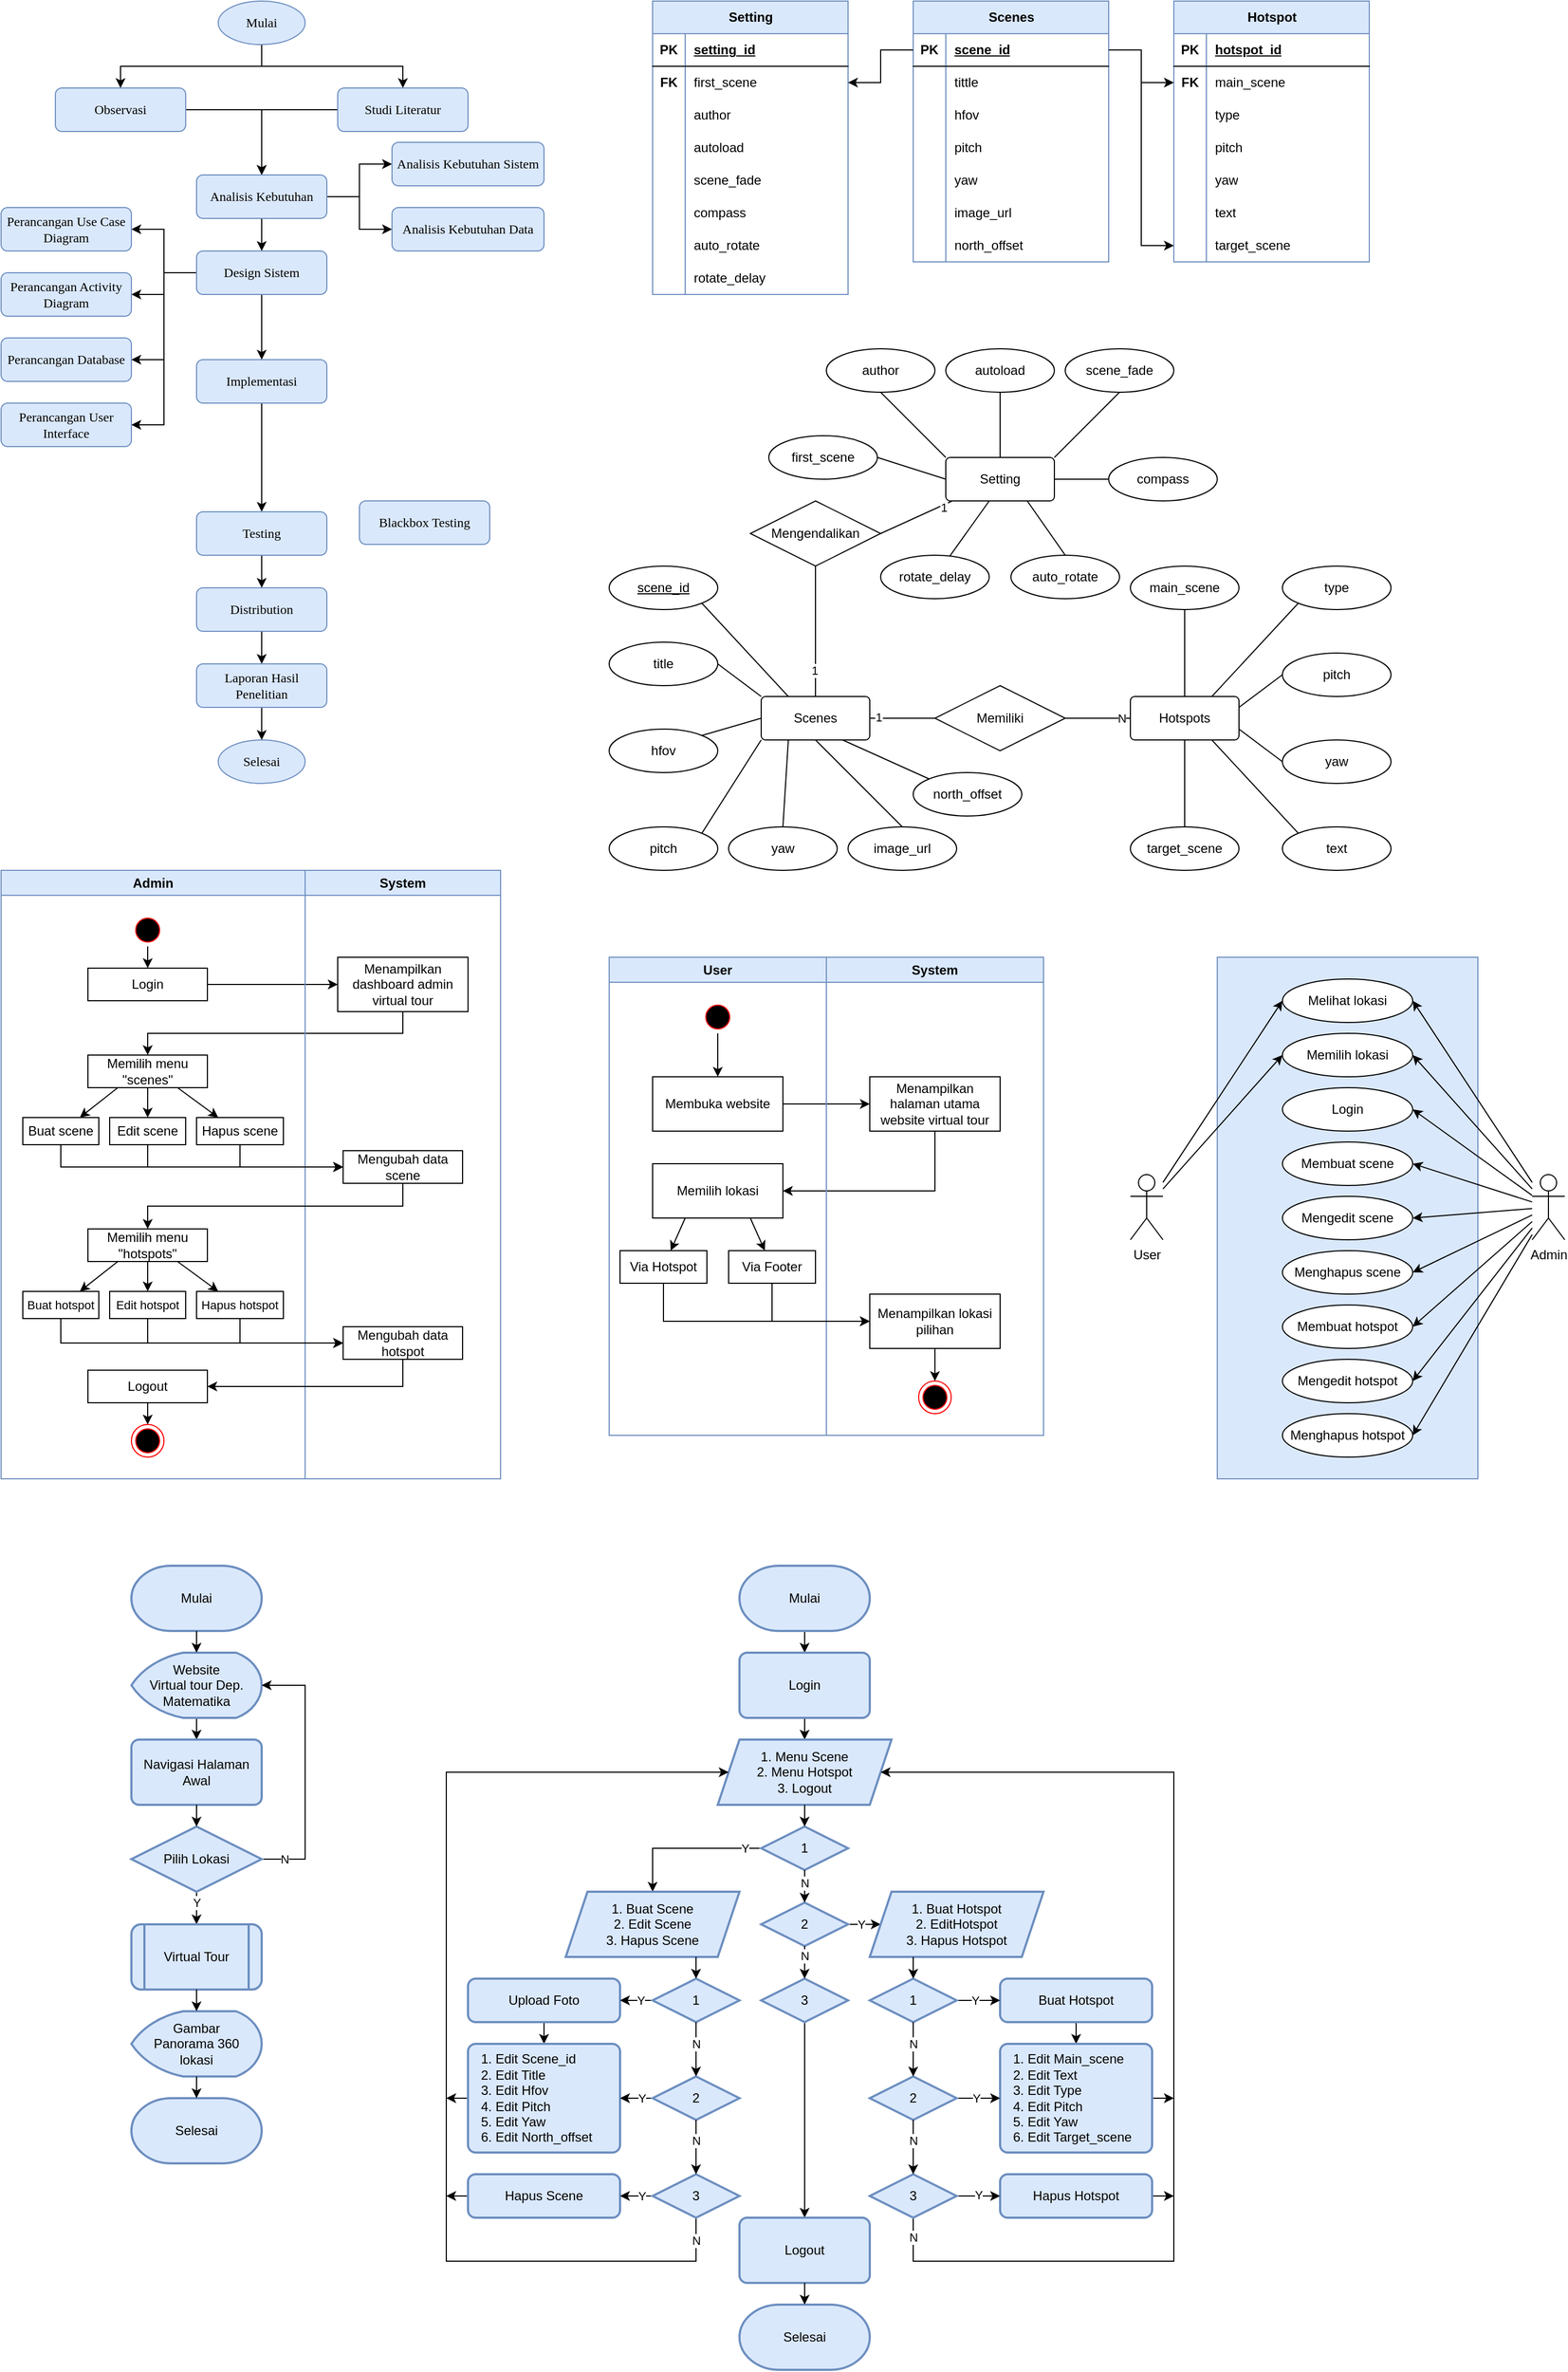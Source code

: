 <mxfile version="24.0.1" type="github">
  <diagram id="C5RBs43oDa-KdzZeNtuy" name="Page-1">
    <mxGraphModel dx="574" dy="316" grid="1" gridSize="10" guides="1" tooltips="1" connect="1" arrows="1" fold="1" page="1" pageScale="1" pageWidth="1654" pageHeight="2336" math="0" shadow="0">
      <root>
        <mxCell id="WIyWlLk6GJQsqaUBKTNV-0" />
        <mxCell id="WIyWlLk6GJQsqaUBKTNV-1" parent="WIyWlLk6GJQsqaUBKTNV-0" />
        <mxCell id="ytPhXmYC4MN0nrOJP7rj-14" style="edgeStyle=orthogonalEdgeStyle;rounded=0;orthogonalLoop=1;jettySize=auto;html=1;exitX=0.5;exitY=1;exitDx=0;exitDy=0;entryX=0.5;entryY=0;entryDx=0;entryDy=0;" parent="WIyWlLk6GJQsqaUBKTNV-1" source="ytPhXmYC4MN0nrOJP7rj-0" target="ytPhXmYC4MN0nrOJP7rj-2" edge="1">
          <mxGeometry relative="1" as="geometry" />
        </mxCell>
        <mxCell id="ytPhXmYC4MN0nrOJP7rj-15" style="edgeStyle=orthogonalEdgeStyle;rounded=0;orthogonalLoop=1;jettySize=auto;html=1;exitX=0.5;exitY=1;exitDx=0;exitDy=0;entryX=0.5;entryY=0;entryDx=0;entryDy=0;" parent="WIyWlLk6GJQsqaUBKTNV-1" source="ytPhXmYC4MN0nrOJP7rj-0" target="ytPhXmYC4MN0nrOJP7rj-1" edge="1">
          <mxGeometry relative="1" as="geometry" />
        </mxCell>
        <mxCell id="ytPhXmYC4MN0nrOJP7rj-0" value="Mulai" style="ellipse;whiteSpace=wrap;html=1;fontFamily=Times New Roman;labelBackgroundColor=none;labelBorderColor=none;fillColor=#dae8fc;strokeColor=#6c8ebf;" parent="WIyWlLk6GJQsqaUBKTNV-1" vertex="1">
          <mxGeometry x="240" y="40" width="80" height="40" as="geometry" />
        </mxCell>
        <mxCell id="ytPhXmYC4MN0nrOJP7rj-16" style="edgeStyle=orthogonalEdgeStyle;rounded=0;orthogonalLoop=1;jettySize=auto;html=1;exitX=1;exitY=0.5;exitDx=0;exitDy=0;entryX=0.5;entryY=0;entryDx=0;entryDy=0;" parent="WIyWlLk6GJQsqaUBKTNV-1" source="ytPhXmYC4MN0nrOJP7rj-1" target="ytPhXmYC4MN0nrOJP7rj-8" edge="1">
          <mxGeometry relative="1" as="geometry" />
        </mxCell>
        <mxCell id="ytPhXmYC4MN0nrOJP7rj-1" value="Observasi" style="rounded=1;whiteSpace=wrap;html=1;fillColor=#dae8fc;strokeColor=#6c8ebf;fontFamily=Times New Roman;" parent="WIyWlLk6GJQsqaUBKTNV-1" vertex="1">
          <mxGeometry x="90" y="120" width="120" height="40" as="geometry" />
        </mxCell>
        <mxCell id="ytPhXmYC4MN0nrOJP7rj-13" style="edgeStyle=orthogonalEdgeStyle;rounded=0;orthogonalLoop=1;jettySize=auto;html=1;exitX=0;exitY=0.5;exitDx=0;exitDy=0;entryX=0.5;entryY=0;entryDx=0;entryDy=0;" parent="WIyWlLk6GJQsqaUBKTNV-1" source="ytPhXmYC4MN0nrOJP7rj-2" target="ytPhXmYC4MN0nrOJP7rj-8" edge="1">
          <mxGeometry relative="1" as="geometry" />
        </mxCell>
        <mxCell id="ytPhXmYC4MN0nrOJP7rj-2" value="Studi Literatur" style="rounded=1;whiteSpace=wrap;html=1;fillColor=#dae8fc;strokeColor=#6c8ebf;fontFamily=Times New Roman;" parent="WIyWlLk6GJQsqaUBKTNV-1" vertex="1">
          <mxGeometry x="350" y="120" width="120" height="40" as="geometry" />
        </mxCell>
        <mxCell id="ytPhXmYC4MN0nrOJP7rj-24" style="edgeStyle=orthogonalEdgeStyle;rounded=0;orthogonalLoop=1;jettySize=auto;html=1;exitX=0.5;exitY=1;exitDx=0;exitDy=0;entryX=0.5;entryY=0;entryDx=0;entryDy=0;" parent="WIyWlLk6GJQsqaUBKTNV-1" source="ytPhXmYC4MN0nrOJP7rj-8" target="ytPhXmYC4MN0nrOJP7rj-17" edge="1">
          <mxGeometry relative="1" as="geometry" />
        </mxCell>
        <mxCell id="ytPhXmYC4MN0nrOJP7rj-44" style="edgeStyle=orthogonalEdgeStyle;rounded=0;orthogonalLoop=1;jettySize=auto;html=1;exitX=1;exitY=0.5;exitDx=0;exitDy=0;entryX=0;entryY=0.5;entryDx=0;entryDy=0;" parent="WIyWlLk6GJQsqaUBKTNV-1" source="ytPhXmYC4MN0nrOJP7rj-8" target="ytPhXmYC4MN0nrOJP7rj-38" edge="1">
          <mxGeometry relative="1" as="geometry" />
        </mxCell>
        <mxCell id="ytPhXmYC4MN0nrOJP7rj-45" style="edgeStyle=orthogonalEdgeStyle;rounded=0;orthogonalLoop=1;jettySize=auto;html=1;exitX=1;exitY=0.5;exitDx=0;exitDy=0;entryX=0;entryY=0.5;entryDx=0;entryDy=0;" parent="WIyWlLk6GJQsqaUBKTNV-1" source="ytPhXmYC4MN0nrOJP7rj-8" target="ytPhXmYC4MN0nrOJP7rj-39" edge="1">
          <mxGeometry relative="1" as="geometry" />
        </mxCell>
        <mxCell id="ytPhXmYC4MN0nrOJP7rj-8" value="Analisis Kebutuhan" style="rounded=1;whiteSpace=wrap;html=1;fillColor=#dae8fc;strokeColor=#6c8ebf;fontFamily=Times New Roman;" parent="WIyWlLk6GJQsqaUBKTNV-1" vertex="1">
          <mxGeometry x="220" y="200" width="120" height="40" as="geometry" />
        </mxCell>
        <mxCell id="ytPhXmYC4MN0nrOJP7rj-25" style="edgeStyle=orthogonalEdgeStyle;rounded=0;orthogonalLoop=1;jettySize=auto;html=1;exitX=0.5;exitY=1;exitDx=0;exitDy=0;entryX=0.5;entryY=0;entryDx=0;entryDy=0;" parent="WIyWlLk6GJQsqaUBKTNV-1" source="ytPhXmYC4MN0nrOJP7rj-17" target="ytPhXmYC4MN0nrOJP7rj-18" edge="1">
          <mxGeometry relative="1" as="geometry" />
        </mxCell>
        <mxCell id="ytPhXmYC4MN0nrOJP7rj-40" style="edgeStyle=orthogonalEdgeStyle;rounded=0;orthogonalLoop=1;jettySize=auto;html=1;exitX=0;exitY=0.5;exitDx=0;exitDy=0;entryX=1;entryY=0.5;entryDx=0;entryDy=0;" parent="WIyWlLk6GJQsqaUBKTNV-1" source="ytPhXmYC4MN0nrOJP7rj-17" target="ytPhXmYC4MN0nrOJP7rj-35" edge="1">
          <mxGeometry relative="1" as="geometry" />
        </mxCell>
        <mxCell id="ytPhXmYC4MN0nrOJP7rj-41" style="edgeStyle=orthogonalEdgeStyle;rounded=0;orthogonalLoop=1;jettySize=auto;html=1;exitX=0;exitY=0.5;exitDx=0;exitDy=0;entryX=1;entryY=0.5;entryDx=0;entryDy=0;" parent="WIyWlLk6GJQsqaUBKTNV-1" source="ytPhXmYC4MN0nrOJP7rj-17" target="ytPhXmYC4MN0nrOJP7rj-34" edge="1">
          <mxGeometry relative="1" as="geometry" />
        </mxCell>
        <mxCell id="ytPhXmYC4MN0nrOJP7rj-42" style="edgeStyle=orthogonalEdgeStyle;rounded=0;orthogonalLoop=1;jettySize=auto;html=1;exitX=0;exitY=0.5;exitDx=0;exitDy=0;entryX=1;entryY=0.5;entryDx=0;entryDy=0;" parent="WIyWlLk6GJQsqaUBKTNV-1" source="ytPhXmYC4MN0nrOJP7rj-17" target="ytPhXmYC4MN0nrOJP7rj-33" edge="1">
          <mxGeometry relative="1" as="geometry" />
        </mxCell>
        <mxCell id="ytPhXmYC4MN0nrOJP7rj-43" style="edgeStyle=orthogonalEdgeStyle;rounded=0;orthogonalLoop=1;jettySize=auto;html=1;exitX=0;exitY=0.5;exitDx=0;exitDy=0;entryX=1;entryY=0.5;entryDx=0;entryDy=0;" parent="WIyWlLk6GJQsqaUBKTNV-1" source="ytPhXmYC4MN0nrOJP7rj-17" target="ytPhXmYC4MN0nrOJP7rj-32" edge="1">
          <mxGeometry relative="1" as="geometry" />
        </mxCell>
        <mxCell id="ytPhXmYC4MN0nrOJP7rj-17" value="Design Sistem" style="rounded=1;whiteSpace=wrap;html=1;fillColor=#dae8fc;strokeColor=#6c8ebf;fontFamily=Times New Roman;" parent="WIyWlLk6GJQsqaUBKTNV-1" vertex="1">
          <mxGeometry x="220" y="270" width="120" height="40" as="geometry" />
        </mxCell>
        <mxCell id="hIihHITQGmfYnF3Ex4nW-0" style="edgeStyle=orthogonalEdgeStyle;rounded=0;orthogonalLoop=1;jettySize=auto;html=1;entryX=0.5;entryY=0;entryDx=0;entryDy=0;" edge="1" parent="WIyWlLk6GJQsqaUBKTNV-1" source="ytPhXmYC4MN0nrOJP7rj-18" target="ytPhXmYC4MN0nrOJP7rj-20">
          <mxGeometry relative="1" as="geometry" />
        </mxCell>
        <mxCell id="ytPhXmYC4MN0nrOJP7rj-18" value="Implementasi" style="rounded=1;whiteSpace=wrap;html=1;fillColor=#dae8fc;strokeColor=#6c8ebf;fontFamily=Times New Roman;" parent="WIyWlLk6GJQsqaUBKTNV-1" vertex="1">
          <mxGeometry x="220" y="370" width="120" height="40" as="geometry" />
        </mxCell>
        <mxCell id="ytPhXmYC4MN0nrOJP7rj-28" style="edgeStyle=orthogonalEdgeStyle;rounded=0;orthogonalLoop=1;jettySize=auto;html=1;exitX=0.5;exitY=1;exitDx=0;exitDy=0;entryX=0.5;entryY=0;entryDx=0;entryDy=0;" parent="WIyWlLk6GJQsqaUBKTNV-1" source="ytPhXmYC4MN0nrOJP7rj-20" target="ytPhXmYC4MN0nrOJP7rj-21" edge="1">
          <mxGeometry relative="1" as="geometry" />
        </mxCell>
        <mxCell id="ytPhXmYC4MN0nrOJP7rj-20" value="Testing" style="rounded=1;whiteSpace=wrap;html=1;fillColor=#dae8fc;strokeColor=#6c8ebf;fontFamily=Times New Roman;" parent="WIyWlLk6GJQsqaUBKTNV-1" vertex="1">
          <mxGeometry x="220" y="510" width="120" height="40" as="geometry" />
        </mxCell>
        <mxCell id="ytPhXmYC4MN0nrOJP7rj-30" style="edgeStyle=orthogonalEdgeStyle;rounded=0;orthogonalLoop=1;jettySize=auto;html=1;exitX=0.5;exitY=1;exitDx=0;exitDy=0;entryX=0.5;entryY=0;entryDx=0;entryDy=0;" parent="WIyWlLk6GJQsqaUBKTNV-1" source="ytPhXmYC4MN0nrOJP7rj-21" target="ytPhXmYC4MN0nrOJP7rj-29" edge="1">
          <mxGeometry relative="1" as="geometry" />
        </mxCell>
        <mxCell id="ytPhXmYC4MN0nrOJP7rj-21" value="Distribution" style="rounded=1;whiteSpace=wrap;html=1;fillColor=#dae8fc;strokeColor=#6c8ebf;fontFamily=Times New Roman;" parent="WIyWlLk6GJQsqaUBKTNV-1" vertex="1">
          <mxGeometry x="220" y="580" width="120" height="40" as="geometry" />
        </mxCell>
        <mxCell id="ytPhXmYC4MN0nrOJP7rj-37" style="edgeStyle=orthogonalEdgeStyle;rounded=0;orthogonalLoop=1;jettySize=auto;html=1;exitX=0.5;exitY=1;exitDx=0;exitDy=0;entryX=0.5;entryY=0;entryDx=0;entryDy=0;" parent="WIyWlLk6GJQsqaUBKTNV-1" source="ytPhXmYC4MN0nrOJP7rj-29" target="ytPhXmYC4MN0nrOJP7rj-36" edge="1">
          <mxGeometry relative="1" as="geometry" />
        </mxCell>
        <mxCell id="ytPhXmYC4MN0nrOJP7rj-29" value="Laporan Hasil Penelitian" style="rounded=1;whiteSpace=wrap;html=1;fillColor=#dae8fc;strokeColor=#6c8ebf;fontFamily=Times New Roman;" parent="WIyWlLk6GJQsqaUBKTNV-1" vertex="1">
          <mxGeometry x="220" y="650" width="120" height="40" as="geometry" />
        </mxCell>
        <mxCell id="ytPhXmYC4MN0nrOJP7rj-31" value="Blackbox Testing" style="rounded=1;whiteSpace=wrap;html=1;fillColor=#dae8fc;strokeColor=#6c8ebf;fontFamily=Times New Roman;" parent="WIyWlLk6GJQsqaUBKTNV-1" vertex="1">
          <mxGeometry x="370" y="500" width="120" height="40" as="geometry" />
        </mxCell>
        <mxCell id="ytPhXmYC4MN0nrOJP7rj-32" value="Perancangan Use Case Diagram" style="rounded=1;whiteSpace=wrap;html=1;fillColor=#dae8fc;strokeColor=#6c8ebf;fontFamily=Times New Roman;" parent="WIyWlLk6GJQsqaUBKTNV-1" vertex="1">
          <mxGeometry x="40" y="230" width="120" height="40" as="geometry" />
        </mxCell>
        <mxCell id="ytPhXmYC4MN0nrOJP7rj-33" value="Perancangan Activity Diagram" style="rounded=1;whiteSpace=wrap;html=1;fillColor=#dae8fc;strokeColor=#6c8ebf;fontFamily=Times New Roman;" parent="WIyWlLk6GJQsqaUBKTNV-1" vertex="1">
          <mxGeometry x="40" y="290" width="120" height="40" as="geometry" />
        </mxCell>
        <mxCell id="ytPhXmYC4MN0nrOJP7rj-34" value="Perancangan Database" style="rounded=1;whiteSpace=wrap;html=1;fillColor=#dae8fc;strokeColor=#6c8ebf;fontFamily=Times New Roman;" parent="WIyWlLk6GJQsqaUBKTNV-1" vertex="1">
          <mxGeometry x="40" y="350" width="120" height="40" as="geometry" />
        </mxCell>
        <mxCell id="ytPhXmYC4MN0nrOJP7rj-35" value="Perancangan User Interface" style="rounded=1;whiteSpace=wrap;html=1;fillColor=#dae8fc;strokeColor=#6c8ebf;fontFamily=Times New Roman;" parent="WIyWlLk6GJQsqaUBKTNV-1" vertex="1">
          <mxGeometry x="40" y="410" width="120" height="40" as="geometry" />
        </mxCell>
        <mxCell id="ytPhXmYC4MN0nrOJP7rj-36" value="Selesai" style="ellipse;whiteSpace=wrap;html=1;fontFamily=Times New Roman;labelBackgroundColor=none;labelBorderColor=none;fillColor=#dae8fc;strokeColor=#6c8ebf;" parent="WIyWlLk6GJQsqaUBKTNV-1" vertex="1">
          <mxGeometry x="240" y="720" width="80" height="40" as="geometry" />
        </mxCell>
        <mxCell id="ytPhXmYC4MN0nrOJP7rj-38" value="Analisis Kebutuhan Sistem" style="rounded=1;whiteSpace=wrap;html=1;fillColor=#dae8fc;strokeColor=#6c8ebf;fontFamily=Times New Roman;" parent="WIyWlLk6GJQsqaUBKTNV-1" vertex="1">
          <mxGeometry x="400" y="170" width="140" height="40" as="geometry" />
        </mxCell>
        <mxCell id="ytPhXmYC4MN0nrOJP7rj-39" value="Analisis Kebutuhan Data" style="rounded=1;whiteSpace=wrap;html=1;fillColor=#dae8fc;strokeColor=#6c8ebf;fontFamily=Times New Roman;" parent="WIyWlLk6GJQsqaUBKTNV-1" vertex="1">
          <mxGeometry x="400" y="230" width="140" height="40" as="geometry" />
        </mxCell>
        <mxCell id="5J4HjFlGgLAQJjushALg-130" style="rounded=0;orthogonalLoop=1;jettySize=auto;html=1;entryX=1;entryY=0.5;entryDx=0;entryDy=0;endArrow=none;endFill=0;" parent="WIyWlLk6GJQsqaUBKTNV-1" source="5J4HjFlGgLAQJjushALg-0" target="5J4HjFlGgLAQJjushALg-127" edge="1">
          <mxGeometry relative="1" as="geometry">
            <mxPoint x="840" y="510" as="targetPoint" />
          </mxGeometry>
        </mxCell>
        <mxCell id="5J4HjFlGgLAQJjushALg-137" value="1" style="edgeLabel;html=1;align=center;verticalAlign=middle;resizable=0;points=[];" parent="5J4HjFlGgLAQJjushALg-130" vertex="1" connectable="0">
          <mxGeometry x="-0.655" y="-1" relative="1" as="geometry">
            <mxPoint x="4" y="1" as="offset" />
          </mxGeometry>
        </mxCell>
        <mxCell id="5J4HjFlGgLAQJjushALg-165" style="rounded=0;orthogonalLoop=1;jettySize=auto;html=1;exitX=0.75;exitY=1;exitDx=0;exitDy=0;entryX=0.5;entryY=0;entryDx=0;entryDy=0;endArrow=none;endFill=0;" parent="WIyWlLk6GJQsqaUBKTNV-1" source="5J4HjFlGgLAQJjushALg-0" target="5J4HjFlGgLAQJjushALg-162" edge="1">
          <mxGeometry relative="1" as="geometry" />
        </mxCell>
        <mxCell id="5J4HjFlGgLAQJjushALg-166" style="rounded=0;orthogonalLoop=1;jettySize=auto;html=1;exitX=0.5;exitY=0;exitDx=0;exitDy=0;entryX=0.5;entryY=1;entryDx=0;entryDy=0;endArrow=none;endFill=0;" parent="WIyWlLk6GJQsqaUBKTNV-1" source="5J4HjFlGgLAQJjushALg-0" target="5J4HjFlGgLAQJjushALg-159" edge="1">
          <mxGeometry relative="1" as="geometry" />
        </mxCell>
        <mxCell id="5J4HjFlGgLAQJjushALg-167" style="rounded=0;orthogonalLoop=1;jettySize=auto;html=1;exitX=1;exitY=0.5;exitDx=0;exitDy=0;entryX=0;entryY=0.5;entryDx=0;entryDy=0;endArrow=none;endFill=0;" parent="WIyWlLk6GJQsqaUBKTNV-1" source="5J4HjFlGgLAQJjushALg-0" target="5J4HjFlGgLAQJjushALg-161" edge="1">
          <mxGeometry relative="1" as="geometry" />
        </mxCell>
        <mxCell id="5J4HjFlGgLAQJjushALg-168" style="rounded=0;orthogonalLoop=1;jettySize=auto;html=1;exitX=1;exitY=0;exitDx=0;exitDy=0;entryX=0.5;entryY=1;entryDx=0;entryDy=0;endArrow=none;endFill=0;" parent="WIyWlLk6GJQsqaUBKTNV-1" source="5J4HjFlGgLAQJjushALg-0" target="5J4HjFlGgLAQJjushALg-160" edge="1">
          <mxGeometry relative="1" as="geometry" />
        </mxCell>
        <mxCell id="5J4HjFlGgLAQJjushALg-169" style="rounded=0;orthogonalLoop=1;jettySize=auto;html=1;exitX=0;exitY=0;exitDx=0;exitDy=0;entryX=0.5;entryY=1;entryDx=0;entryDy=0;endArrow=none;endFill=0;" parent="WIyWlLk6GJQsqaUBKTNV-1" source="5J4HjFlGgLAQJjushALg-0" target="5J4HjFlGgLAQJjushALg-117" edge="1">
          <mxGeometry relative="1" as="geometry" />
        </mxCell>
        <mxCell id="5J4HjFlGgLAQJjushALg-170" style="rounded=0;orthogonalLoop=1;jettySize=auto;html=1;exitX=0;exitY=0.5;exitDx=0;exitDy=0;entryX=1;entryY=0.5;entryDx=0;entryDy=0;endArrow=none;endFill=0;" parent="WIyWlLk6GJQsqaUBKTNV-1" source="5J4HjFlGgLAQJjushALg-0" target="5J4HjFlGgLAQJjushALg-116" edge="1">
          <mxGeometry relative="1" as="geometry" />
        </mxCell>
        <mxCell id="5J4HjFlGgLAQJjushALg-0" value="Setting" style="rounded=1;arcSize=10;whiteSpace=wrap;html=1;align=center;" parent="WIyWlLk6GJQsqaUBKTNV-1" vertex="1">
          <mxGeometry x="910" y="460" width="100" height="40" as="geometry" />
        </mxCell>
        <mxCell id="5J4HjFlGgLAQJjushALg-124" style="edgeStyle=orthogonalEdgeStyle;rounded=0;orthogonalLoop=1;jettySize=auto;html=1;exitX=1;exitY=0.5;exitDx=0;exitDy=0;entryX=0;entryY=0.5;entryDx=0;entryDy=0;endArrow=none;endFill=0;" parent="WIyWlLk6GJQsqaUBKTNV-1" source="5J4HjFlGgLAQJjushALg-1" target="5J4HjFlGgLAQJjushALg-16" edge="1">
          <mxGeometry relative="1" as="geometry" />
        </mxCell>
        <mxCell id="5J4HjFlGgLAQJjushALg-139" value="1" style="edgeLabel;html=1;align=center;verticalAlign=middle;resizable=0;points=[];" parent="5J4HjFlGgLAQJjushALg-124" vertex="1" connectable="0">
          <mxGeometry x="-0.747" y="1" relative="1" as="geometry">
            <mxPoint as="offset" />
          </mxGeometry>
        </mxCell>
        <mxCell id="5J4HjFlGgLAQJjushALg-145" style="rounded=0;orthogonalLoop=1;jettySize=auto;html=1;exitX=0;exitY=0;exitDx=0;exitDy=0;entryX=1;entryY=0.5;entryDx=0;entryDy=0;endArrow=none;endFill=0;" parent="WIyWlLk6GJQsqaUBKTNV-1" source="5J4HjFlGgLAQJjushALg-1" target="5J4HjFlGgLAQJjushALg-17" edge="1">
          <mxGeometry relative="1" as="geometry" />
        </mxCell>
        <mxCell id="5J4HjFlGgLAQJjushALg-147" style="rounded=0;orthogonalLoop=1;jettySize=auto;html=1;exitX=0;exitY=0.5;exitDx=0;exitDy=0;entryX=1;entryY=0;entryDx=0;entryDy=0;endArrow=none;endFill=0;" parent="WIyWlLk6GJQsqaUBKTNV-1" source="5J4HjFlGgLAQJjushALg-1" target="5J4HjFlGgLAQJjushALg-114" edge="1">
          <mxGeometry relative="1" as="geometry" />
        </mxCell>
        <mxCell id="5J4HjFlGgLAQJjushALg-148" style="rounded=0;orthogonalLoop=1;jettySize=auto;html=1;exitX=0;exitY=1;exitDx=0;exitDy=0;entryX=1;entryY=0;entryDx=0;entryDy=0;endArrow=none;endFill=0;" parent="WIyWlLk6GJQsqaUBKTNV-1" source="5J4HjFlGgLAQJjushALg-1" target="5J4HjFlGgLAQJjushALg-118" edge="1">
          <mxGeometry relative="1" as="geometry" />
        </mxCell>
        <mxCell id="5J4HjFlGgLAQJjushALg-149" style="rounded=0;orthogonalLoop=1;jettySize=auto;html=1;exitX=0.25;exitY=1;exitDx=0;exitDy=0;entryX=0.5;entryY=0;entryDx=0;entryDy=0;endArrow=none;endFill=0;" parent="WIyWlLk6GJQsqaUBKTNV-1" source="5J4HjFlGgLAQJjushALg-1" target="5J4HjFlGgLAQJjushALg-119" edge="1">
          <mxGeometry relative="1" as="geometry" />
        </mxCell>
        <mxCell id="5J4HjFlGgLAQJjushALg-150" style="rounded=0;orthogonalLoop=1;jettySize=auto;html=1;exitX=0.5;exitY=1;exitDx=0;exitDy=0;entryX=0.5;entryY=0;entryDx=0;entryDy=0;endArrow=none;endFill=0;" parent="WIyWlLk6GJQsqaUBKTNV-1" source="5J4HjFlGgLAQJjushALg-1" target="5J4HjFlGgLAQJjushALg-120" edge="1">
          <mxGeometry relative="1" as="geometry" />
        </mxCell>
        <mxCell id="5J4HjFlGgLAQJjushALg-151" style="rounded=0;orthogonalLoop=1;jettySize=auto;html=1;exitX=0.75;exitY=1;exitDx=0;exitDy=0;entryX=0;entryY=0;entryDx=0;entryDy=0;endArrow=none;endFill=0;" parent="WIyWlLk6GJQsqaUBKTNV-1" source="5J4HjFlGgLAQJjushALg-1" target="5J4HjFlGgLAQJjushALg-121" edge="1">
          <mxGeometry relative="1" as="geometry" />
        </mxCell>
        <mxCell id="5J4HjFlGgLAQJjushALg-1" value="Scenes" style="rounded=1;arcSize=10;whiteSpace=wrap;html=1;align=center;" parent="WIyWlLk6GJQsqaUBKTNV-1" vertex="1">
          <mxGeometry x="740" y="680" width="100" height="40" as="geometry" />
        </mxCell>
        <mxCell id="5J4HjFlGgLAQJjushALg-152" style="rounded=0;orthogonalLoop=1;jettySize=auto;html=1;exitX=1;exitY=0.25;exitDx=0;exitDy=0;entryX=0;entryY=0.5;entryDx=0;entryDy=0;endArrow=none;endFill=0;" parent="WIyWlLk6GJQsqaUBKTNV-1" source="5J4HjFlGgLAQJjushALg-2" target="5J4HjFlGgLAQJjushALg-132" edge="1">
          <mxGeometry relative="1" as="geometry" />
        </mxCell>
        <mxCell id="5J4HjFlGgLAQJjushALg-153" style="rounded=0;orthogonalLoop=1;jettySize=auto;html=1;exitX=1;exitY=0.75;exitDx=0;exitDy=0;entryX=0;entryY=0.5;entryDx=0;entryDy=0;endArrow=none;endFill=0;" parent="WIyWlLk6GJQsqaUBKTNV-1" source="5J4HjFlGgLAQJjushALg-2" target="5J4HjFlGgLAQJjushALg-133" edge="1">
          <mxGeometry relative="1" as="geometry" />
        </mxCell>
        <mxCell id="5J4HjFlGgLAQJjushALg-155" style="rounded=0;orthogonalLoop=1;jettySize=auto;html=1;exitX=0.5;exitY=1;exitDx=0;exitDy=0;entryX=0.5;entryY=0;entryDx=0;entryDy=0;endArrow=none;endFill=0;" parent="WIyWlLk6GJQsqaUBKTNV-1" source="5J4HjFlGgLAQJjushALg-2" target="5J4HjFlGgLAQJjushALg-135" edge="1">
          <mxGeometry relative="1" as="geometry" />
        </mxCell>
        <mxCell id="5J4HjFlGgLAQJjushALg-156" style="rounded=0;orthogonalLoop=1;jettySize=auto;html=1;exitX=0.75;exitY=0;exitDx=0;exitDy=0;entryX=0;entryY=1;entryDx=0;entryDy=0;endArrow=none;endFill=0;" parent="WIyWlLk6GJQsqaUBKTNV-1" source="5J4HjFlGgLAQJjushALg-2" target="5J4HjFlGgLAQJjushALg-131" edge="1">
          <mxGeometry relative="1" as="geometry" />
        </mxCell>
        <mxCell id="5J4HjFlGgLAQJjushALg-157" style="rounded=0;orthogonalLoop=1;jettySize=auto;html=1;exitX=0.5;exitY=0;exitDx=0;exitDy=0;entryX=0.5;entryY=1;entryDx=0;entryDy=0;endArrow=none;endFill=0;" parent="WIyWlLk6GJQsqaUBKTNV-1" source="5J4HjFlGgLAQJjushALg-2" target="5J4HjFlGgLAQJjushALg-115" edge="1">
          <mxGeometry relative="1" as="geometry" />
        </mxCell>
        <mxCell id="5J4HjFlGgLAQJjushALg-158" style="rounded=0;orthogonalLoop=1;jettySize=auto;html=1;exitX=0.75;exitY=1;exitDx=0;exitDy=0;entryX=0;entryY=0;entryDx=0;entryDy=0;endArrow=none;endFill=0;" parent="WIyWlLk6GJQsqaUBKTNV-1" source="5J4HjFlGgLAQJjushALg-2" target="5J4HjFlGgLAQJjushALg-134" edge="1">
          <mxGeometry relative="1" as="geometry" />
        </mxCell>
        <mxCell id="5J4HjFlGgLAQJjushALg-2" value="Hotspots" style="rounded=1;arcSize=10;whiteSpace=wrap;html=1;align=center;" parent="WIyWlLk6GJQsqaUBKTNV-1" vertex="1">
          <mxGeometry x="1080" y="680" width="100" height="40" as="geometry" />
        </mxCell>
        <mxCell id="5J4HjFlGgLAQJjushALg-125" style="edgeStyle=orthogonalEdgeStyle;rounded=0;orthogonalLoop=1;jettySize=auto;html=1;exitX=1;exitY=0.5;exitDx=0;exitDy=0;endArrow=none;endFill=0;" parent="WIyWlLk6GJQsqaUBKTNV-1" source="5J4HjFlGgLAQJjushALg-16" target="5J4HjFlGgLAQJjushALg-2" edge="1">
          <mxGeometry relative="1" as="geometry" />
        </mxCell>
        <mxCell id="5J4HjFlGgLAQJjushALg-140" value="N" style="edgeLabel;html=1;align=center;verticalAlign=middle;resizable=0;points=[];" parent="5J4HjFlGgLAQJjushALg-125" vertex="1" connectable="0">
          <mxGeometry x="0.681" y="1" relative="1" as="geometry">
            <mxPoint x="1" y="1" as="offset" />
          </mxGeometry>
        </mxCell>
        <mxCell id="5J4HjFlGgLAQJjushALg-16" value="Memiliki" style="shape=rhombus;perimeter=rhombusPerimeter;whiteSpace=wrap;html=1;align=center;" parent="WIyWlLk6GJQsqaUBKTNV-1" vertex="1">
          <mxGeometry x="900" y="670" width="120" height="60" as="geometry" />
        </mxCell>
        <mxCell id="5J4HjFlGgLAQJjushALg-17" value="title" style="ellipse;whiteSpace=wrap;html=1;align=center;" parent="WIyWlLk6GJQsqaUBKTNV-1" vertex="1">
          <mxGeometry x="600" y="630" width="100" height="40" as="geometry" />
        </mxCell>
        <mxCell id="5J4HjFlGgLAQJjushALg-3" value="Scenes" style="shape=table;startSize=30;container=1;collapsible=1;childLayout=tableLayout;fixedRows=1;rowLines=0;fontStyle=1;align=center;resizeLast=1;html=1;fillColor=#dae8fc;strokeColor=#6c8ebf;" parent="WIyWlLk6GJQsqaUBKTNV-1" vertex="1">
          <mxGeometry x="880" y="40" width="180" height="240" as="geometry">
            <mxRectangle x="750" y="370" width="70" height="30" as="alternateBounds" />
          </mxGeometry>
        </mxCell>
        <mxCell id="5J4HjFlGgLAQJjushALg-4" value="" style="shape=tableRow;horizontal=0;startSize=0;swimlaneHead=0;swimlaneBody=0;fillColor=none;collapsible=0;dropTarget=0;points=[[0,0.5],[1,0.5]];portConstraint=eastwest;top=0;left=0;right=0;bottom=1;" parent="5J4HjFlGgLAQJjushALg-3" vertex="1">
          <mxGeometry y="30" width="180" height="30" as="geometry" />
        </mxCell>
        <mxCell id="5J4HjFlGgLAQJjushALg-5" value="PK" style="shape=partialRectangle;connectable=0;fillColor=none;top=0;left=0;bottom=0;right=0;fontStyle=1;overflow=hidden;whiteSpace=wrap;html=1;" parent="5J4HjFlGgLAQJjushALg-4" vertex="1">
          <mxGeometry width="30" height="30" as="geometry">
            <mxRectangle width="30" height="30" as="alternateBounds" />
          </mxGeometry>
        </mxCell>
        <mxCell id="5J4HjFlGgLAQJjushALg-6" value="scene_id" style="shape=partialRectangle;connectable=0;fillColor=none;top=0;left=0;bottom=0;right=0;align=left;spacingLeft=6;fontStyle=5;overflow=hidden;whiteSpace=wrap;html=1;" parent="5J4HjFlGgLAQJjushALg-4" vertex="1">
          <mxGeometry x="30" width="150" height="30" as="geometry">
            <mxRectangle width="150" height="30" as="alternateBounds" />
          </mxGeometry>
        </mxCell>
        <mxCell id="5J4HjFlGgLAQJjushALg-7" value="" style="shape=tableRow;horizontal=0;startSize=0;swimlaneHead=0;swimlaneBody=0;fillColor=none;collapsible=0;dropTarget=0;points=[[0,0.5],[1,0.5]];portConstraint=eastwest;top=0;left=0;right=0;bottom=0;" parent="5J4HjFlGgLAQJjushALg-3" vertex="1">
          <mxGeometry y="60" width="180" height="30" as="geometry" />
        </mxCell>
        <mxCell id="5J4HjFlGgLAQJjushALg-8" value="" style="shape=partialRectangle;connectable=0;fillColor=none;top=0;left=0;bottom=0;right=0;editable=1;overflow=hidden;whiteSpace=wrap;html=1;" parent="5J4HjFlGgLAQJjushALg-7" vertex="1">
          <mxGeometry width="30" height="30" as="geometry">
            <mxRectangle width="30" height="30" as="alternateBounds" />
          </mxGeometry>
        </mxCell>
        <mxCell id="5J4HjFlGgLAQJjushALg-9" value="tittle" style="shape=partialRectangle;connectable=0;fillColor=none;top=0;left=0;bottom=0;right=0;align=left;spacingLeft=6;overflow=hidden;whiteSpace=wrap;html=1;" parent="5J4HjFlGgLAQJjushALg-7" vertex="1">
          <mxGeometry x="30" width="150" height="30" as="geometry">
            <mxRectangle width="150" height="30" as="alternateBounds" />
          </mxGeometry>
        </mxCell>
        <mxCell id="5J4HjFlGgLAQJjushALg-10" value="" style="shape=tableRow;horizontal=0;startSize=0;swimlaneHead=0;swimlaneBody=0;fillColor=none;collapsible=0;dropTarget=0;points=[[0,0.5],[1,0.5]];portConstraint=eastwest;top=0;left=0;right=0;bottom=0;" parent="5J4HjFlGgLAQJjushALg-3" vertex="1">
          <mxGeometry y="90" width="180" height="30" as="geometry" />
        </mxCell>
        <mxCell id="5J4HjFlGgLAQJjushALg-11" value="" style="shape=partialRectangle;connectable=0;fillColor=none;top=0;left=0;bottom=0;right=0;editable=1;overflow=hidden;whiteSpace=wrap;html=1;" parent="5J4HjFlGgLAQJjushALg-10" vertex="1">
          <mxGeometry width="30" height="30" as="geometry">
            <mxRectangle width="30" height="30" as="alternateBounds" />
          </mxGeometry>
        </mxCell>
        <mxCell id="5J4HjFlGgLAQJjushALg-12" value="hfov" style="shape=partialRectangle;connectable=0;fillColor=none;top=0;left=0;bottom=0;right=0;align=left;spacingLeft=6;overflow=hidden;whiteSpace=wrap;html=1;" parent="5J4HjFlGgLAQJjushALg-10" vertex="1">
          <mxGeometry x="30" width="150" height="30" as="geometry">
            <mxRectangle width="150" height="30" as="alternateBounds" />
          </mxGeometry>
        </mxCell>
        <mxCell id="5J4HjFlGgLAQJjushALg-13" value="" style="shape=tableRow;horizontal=0;startSize=0;swimlaneHead=0;swimlaneBody=0;fillColor=none;collapsible=0;dropTarget=0;points=[[0,0.5],[1,0.5]];portConstraint=eastwest;top=0;left=0;right=0;bottom=0;" parent="5J4HjFlGgLAQJjushALg-3" vertex="1">
          <mxGeometry y="120" width="180" height="30" as="geometry" />
        </mxCell>
        <mxCell id="5J4HjFlGgLAQJjushALg-14" value="" style="shape=partialRectangle;connectable=0;fillColor=none;top=0;left=0;bottom=0;right=0;editable=1;overflow=hidden;whiteSpace=wrap;html=1;" parent="5J4HjFlGgLAQJjushALg-13" vertex="1">
          <mxGeometry width="30" height="30" as="geometry">
            <mxRectangle width="30" height="30" as="alternateBounds" />
          </mxGeometry>
        </mxCell>
        <mxCell id="5J4HjFlGgLAQJjushALg-15" value="pitch" style="shape=partialRectangle;connectable=0;fillColor=none;top=0;left=0;bottom=0;right=0;align=left;spacingLeft=6;overflow=hidden;whiteSpace=wrap;html=1;" parent="5J4HjFlGgLAQJjushALg-13" vertex="1">
          <mxGeometry x="30" width="150" height="30" as="geometry">
            <mxRectangle width="150" height="30" as="alternateBounds" />
          </mxGeometry>
        </mxCell>
        <mxCell id="5J4HjFlGgLAQJjushALg-21" value="" style="shape=tableRow;horizontal=0;startSize=0;swimlaneHead=0;swimlaneBody=0;fillColor=none;collapsible=0;dropTarget=0;points=[[0,0.5],[1,0.5]];portConstraint=eastwest;top=0;left=0;right=0;bottom=0;" parent="5J4HjFlGgLAQJjushALg-3" vertex="1">
          <mxGeometry y="150" width="180" height="30" as="geometry" />
        </mxCell>
        <mxCell id="5J4HjFlGgLAQJjushALg-22" value="" style="shape=partialRectangle;connectable=0;fillColor=none;top=0;left=0;bottom=0;right=0;editable=1;overflow=hidden;whiteSpace=wrap;html=1;" parent="5J4HjFlGgLAQJjushALg-21" vertex="1">
          <mxGeometry width="30" height="30" as="geometry">
            <mxRectangle width="30" height="30" as="alternateBounds" />
          </mxGeometry>
        </mxCell>
        <mxCell id="5J4HjFlGgLAQJjushALg-23" value="yaw" style="shape=partialRectangle;connectable=0;fillColor=none;top=0;left=0;bottom=0;right=0;align=left;spacingLeft=6;overflow=hidden;whiteSpace=wrap;html=1;" parent="5J4HjFlGgLAQJjushALg-21" vertex="1">
          <mxGeometry x="30" width="150" height="30" as="geometry">
            <mxRectangle width="150" height="30" as="alternateBounds" />
          </mxGeometry>
        </mxCell>
        <mxCell id="5J4HjFlGgLAQJjushALg-24" value="" style="shape=tableRow;horizontal=0;startSize=0;swimlaneHead=0;swimlaneBody=0;fillColor=none;collapsible=0;dropTarget=0;points=[[0,0.5],[1,0.5]];portConstraint=eastwest;top=0;left=0;right=0;bottom=0;" parent="5J4HjFlGgLAQJjushALg-3" vertex="1">
          <mxGeometry y="180" width="180" height="30" as="geometry" />
        </mxCell>
        <mxCell id="5J4HjFlGgLAQJjushALg-25" value="" style="shape=partialRectangle;connectable=0;fillColor=none;top=0;left=0;bottom=0;right=0;editable=1;overflow=hidden;whiteSpace=wrap;html=1;" parent="5J4HjFlGgLAQJjushALg-24" vertex="1">
          <mxGeometry width="30" height="30" as="geometry">
            <mxRectangle width="30" height="30" as="alternateBounds" />
          </mxGeometry>
        </mxCell>
        <mxCell id="5J4HjFlGgLAQJjushALg-26" value="image_url" style="shape=partialRectangle;connectable=0;fillColor=none;top=0;left=0;bottom=0;right=0;align=left;spacingLeft=6;overflow=hidden;whiteSpace=wrap;html=1;" parent="5J4HjFlGgLAQJjushALg-24" vertex="1">
          <mxGeometry x="30" width="150" height="30" as="geometry">
            <mxRectangle width="150" height="30" as="alternateBounds" />
          </mxGeometry>
        </mxCell>
        <mxCell id="5J4HjFlGgLAQJjushALg-27" value="" style="shape=tableRow;horizontal=0;startSize=0;swimlaneHead=0;swimlaneBody=0;fillColor=none;collapsible=0;dropTarget=0;points=[[0,0.5],[1,0.5]];portConstraint=eastwest;top=0;left=0;right=0;bottom=0;" parent="5J4HjFlGgLAQJjushALg-3" vertex="1">
          <mxGeometry y="210" width="180" height="30" as="geometry" />
        </mxCell>
        <mxCell id="5J4HjFlGgLAQJjushALg-28" value="" style="shape=partialRectangle;connectable=0;fillColor=none;top=0;left=0;bottom=0;right=0;editable=1;overflow=hidden;whiteSpace=wrap;html=1;" parent="5J4HjFlGgLAQJjushALg-27" vertex="1">
          <mxGeometry width="30" height="30" as="geometry">
            <mxRectangle width="30" height="30" as="alternateBounds" />
          </mxGeometry>
        </mxCell>
        <mxCell id="5J4HjFlGgLAQJjushALg-29" value="north_offset" style="shape=partialRectangle;connectable=0;fillColor=none;top=0;left=0;bottom=0;right=0;align=left;spacingLeft=6;overflow=hidden;whiteSpace=wrap;html=1;" parent="5J4HjFlGgLAQJjushALg-27" vertex="1">
          <mxGeometry x="30" width="150" height="30" as="geometry">
            <mxRectangle width="150" height="30" as="alternateBounds" />
          </mxGeometry>
        </mxCell>
        <mxCell id="5J4HjFlGgLAQJjushALg-62" value="Setting" style="shape=table;startSize=30;container=1;collapsible=1;childLayout=tableLayout;fixedRows=1;rowLines=0;fontStyle=1;align=center;resizeLast=1;html=1;fillColor=#dae8fc;strokeColor=#6c8ebf;" parent="WIyWlLk6GJQsqaUBKTNV-1" vertex="1">
          <mxGeometry x="640" y="40" width="180" height="270" as="geometry">
            <mxRectangle x="750" y="370" width="70" height="30" as="alternateBounds" />
          </mxGeometry>
        </mxCell>
        <mxCell id="5J4HjFlGgLAQJjushALg-63" value="" style="shape=tableRow;horizontal=0;startSize=0;swimlaneHead=0;swimlaneBody=0;fillColor=none;collapsible=0;dropTarget=0;points=[[0,0.5],[1,0.5]];portConstraint=eastwest;top=0;left=0;right=0;bottom=1;" parent="5J4HjFlGgLAQJjushALg-62" vertex="1">
          <mxGeometry y="30" width="180" height="30" as="geometry" />
        </mxCell>
        <mxCell id="5J4HjFlGgLAQJjushALg-64" value="PK" style="shape=partialRectangle;connectable=0;fillColor=none;top=0;left=0;bottom=0;right=0;fontStyle=1;overflow=hidden;whiteSpace=wrap;html=1;" parent="5J4HjFlGgLAQJjushALg-63" vertex="1">
          <mxGeometry width="30" height="30" as="geometry">
            <mxRectangle width="30" height="30" as="alternateBounds" />
          </mxGeometry>
        </mxCell>
        <mxCell id="5J4HjFlGgLAQJjushALg-65" value="setting_id" style="shape=partialRectangle;connectable=0;fillColor=none;top=0;left=0;bottom=0;right=0;align=left;spacingLeft=6;fontStyle=5;overflow=hidden;whiteSpace=wrap;html=1;" parent="5J4HjFlGgLAQJjushALg-63" vertex="1">
          <mxGeometry x="30" width="150" height="30" as="geometry">
            <mxRectangle width="150" height="30" as="alternateBounds" />
          </mxGeometry>
        </mxCell>
        <mxCell id="5J4HjFlGgLAQJjushALg-66" value="" style="shape=tableRow;horizontal=0;startSize=0;swimlaneHead=0;swimlaneBody=0;fillColor=none;collapsible=0;dropTarget=0;points=[[0,0.5],[1,0.5]];portConstraint=eastwest;top=0;left=0;right=0;bottom=0;" parent="5J4HjFlGgLAQJjushALg-62" vertex="1">
          <mxGeometry y="60" width="180" height="30" as="geometry" />
        </mxCell>
        <mxCell id="5J4HjFlGgLAQJjushALg-67" value="&lt;b&gt;FK&lt;/b&gt;" style="shape=partialRectangle;connectable=0;fillColor=none;top=0;left=0;bottom=0;right=0;editable=1;overflow=hidden;whiteSpace=wrap;html=1;" parent="5J4HjFlGgLAQJjushALg-66" vertex="1">
          <mxGeometry width="30" height="30" as="geometry">
            <mxRectangle width="30" height="30" as="alternateBounds" />
          </mxGeometry>
        </mxCell>
        <mxCell id="5J4HjFlGgLAQJjushALg-68" value="first_scene" style="shape=partialRectangle;connectable=0;fillColor=none;top=0;left=0;bottom=0;right=0;align=left;spacingLeft=6;overflow=hidden;whiteSpace=wrap;html=1;" parent="5J4HjFlGgLAQJjushALg-66" vertex="1">
          <mxGeometry x="30" width="150" height="30" as="geometry">
            <mxRectangle width="150" height="30" as="alternateBounds" />
          </mxGeometry>
        </mxCell>
        <mxCell id="5J4HjFlGgLAQJjushALg-69" value="" style="shape=tableRow;horizontal=0;startSize=0;swimlaneHead=0;swimlaneBody=0;fillColor=none;collapsible=0;dropTarget=0;points=[[0,0.5],[1,0.5]];portConstraint=eastwest;top=0;left=0;right=0;bottom=0;" parent="5J4HjFlGgLAQJjushALg-62" vertex="1">
          <mxGeometry y="90" width="180" height="30" as="geometry" />
        </mxCell>
        <mxCell id="5J4HjFlGgLAQJjushALg-70" value="" style="shape=partialRectangle;connectable=0;fillColor=none;top=0;left=0;bottom=0;right=0;editable=1;overflow=hidden;whiteSpace=wrap;html=1;" parent="5J4HjFlGgLAQJjushALg-69" vertex="1">
          <mxGeometry width="30" height="30" as="geometry">
            <mxRectangle width="30" height="30" as="alternateBounds" />
          </mxGeometry>
        </mxCell>
        <mxCell id="5J4HjFlGgLAQJjushALg-71" value="author" style="shape=partialRectangle;connectable=0;fillColor=none;top=0;left=0;bottom=0;right=0;align=left;spacingLeft=6;overflow=hidden;whiteSpace=wrap;html=1;" parent="5J4HjFlGgLAQJjushALg-69" vertex="1">
          <mxGeometry x="30" width="150" height="30" as="geometry">
            <mxRectangle width="150" height="30" as="alternateBounds" />
          </mxGeometry>
        </mxCell>
        <mxCell id="5J4HjFlGgLAQJjushALg-72" value="" style="shape=tableRow;horizontal=0;startSize=0;swimlaneHead=0;swimlaneBody=0;fillColor=none;collapsible=0;dropTarget=0;points=[[0,0.5],[1,0.5]];portConstraint=eastwest;top=0;left=0;right=0;bottom=0;" parent="5J4HjFlGgLAQJjushALg-62" vertex="1">
          <mxGeometry y="120" width="180" height="30" as="geometry" />
        </mxCell>
        <mxCell id="5J4HjFlGgLAQJjushALg-73" value="" style="shape=partialRectangle;connectable=0;fillColor=none;top=0;left=0;bottom=0;right=0;editable=1;overflow=hidden;whiteSpace=wrap;html=1;" parent="5J4HjFlGgLAQJjushALg-72" vertex="1">
          <mxGeometry width="30" height="30" as="geometry">
            <mxRectangle width="30" height="30" as="alternateBounds" />
          </mxGeometry>
        </mxCell>
        <mxCell id="5J4HjFlGgLAQJjushALg-74" value="autoload" style="shape=partialRectangle;connectable=0;fillColor=none;top=0;left=0;bottom=0;right=0;align=left;spacingLeft=6;overflow=hidden;whiteSpace=wrap;html=1;" parent="5J4HjFlGgLAQJjushALg-72" vertex="1">
          <mxGeometry x="30" width="150" height="30" as="geometry">
            <mxRectangle width="150" height="30" as="alternateBounds" />
          </mxGeometry>
        </mxCell>
        <mxCell id="5J4HjFlGgLAQJjushALg-75" value="" style="shape=tableRow;horizontal=0;startSize=0;swimlaneHead=0;swimlaneBody=0;fillColor=none;collapsible=0;dropTarget=0;points=[[0,0.5],[1,0.5]];portConstraint=eastwest;top=0;left=0;right=0;bottom=0;" parent="5J4HjFlGgLAQJjushALg-62" vertex="1">
          <mxGeometry y="150" width="180" height="30" as="geometry" />
        </mxCell>
        <mxCell id="5J4HjFlGgLAQJjushALg-76" value="" style="shape=partialRectangle;connectable=0;fillColor=none;top=0;left=0;bottom=0;right=0;editable=1;overflow=hidden;whiteSpace=wrap;html=1;" parent="5J4HjFlGgLAQJjushALg-75" vertex="1">
          <mxGeometry width="30" height="30" as="geometry">
            <mxRectangle width="30" height="30" as="alternateBounds" />
          </mxGeometry>
        </mxCell>
        <mxCell id="5J4HjFlGgLAQJjushALg-77" value="scene_fade" style="shape=partialRectangle;connectable=0;fillColor=none;top=0;left=0;bottom=0;right=0;align=left;spacingLeft=6;overflow=hidden;whiteSpace=wrap;html=1;" parent="5J4HjFlGgLAQJjushALg-75" vertex="1">
          <mxGeometry x="30" width="150" height="30" as="geometry">
            <mxRectangle width="150" height="30" as="alternateBounds" />
          </mxGeometry>
        </mxCell>
        <mxCell id="5J4HjFlGgLAQJjushALg-78" value="" style="shape=tableRow;horizontal=0;startSize=0;swimlaneHead=0;swimlaneBody=0;fillColor=none;collapsible=0;dropTarget=0;points=[[0,0.5],[1,0.5]];portConstraint=eastwest;top=0;left=0;right=0;bottom=0;" parent="5J4HjFlGgLAQJjushALg-62" vertex="1">
          <mxGeometry y="180" width="180" height="30" as="geometry" />
        </mxCell>
        <mxCell id="5J4HjFlGgLAQJjushALg-79" value="" style="shape=partialRectangle;connectable=0;fillColor=none;top=0;left=0;bottom=0;right=0;editable=1;overflow=hidden;whiteSpace=wrap;html=1;" parent="5J4HjFlGgLAQJjushALg-78" vertex="1">
          <mxGeometry width="30" height="30" as="geometry">
            <mxRectangle width="30" height="30" as="alternateBounds" />
          </mxGeometry>
        </mxCell>
        <mxCell id="5J4HjFlGgLAQJjushALg-80" value="compass" style="shape=partialRectangle;connectable=0;fillColor=none;top=0;left=0;bottom=0;right=0;align=left;spacingLeft=6;overflow=hidden;whiteSpace=wrap;html=1;" parent="5J4HjFlGgLAQJjushALg-78" vertex="1">
          <mxGeometry x="30" width="150" height="30" as="geometry">
            <mxRectangle width="150" height="30" as="alternateBounds" />
          </mxGeometry>
        </mxCell>
        <mxCell id="5J4HjFlGgLAQJjushALg-81" value="" style="shape=tableRow;horizontal=0;startSize=0;swimlaneHead=0;swimlaneBody=0;fillColor=none;collapsible=0;dropTarget=0;points=[[0,0.5],[1,0.5]];portConstraint=eastwest;top=0;left=0;right=0;bottom=0;" parent="5J4HjFlGgLAQJjushALg-62" vertex="1">
          <mxGeometry y="210" width="180" height="30" as="geometry" />
        </mxCell>
        <mxCell id="5J4HjFlGgLAQJjushALg-82" value="" style="shape=partialRectangle;connectable=0;fillColor=none;top=0;left=0;bottom=0;right=0;editable=1;overflow=hidden;whiteSpace=wrap;html=1;" parent="5J4HjFlGgLAQJjushALg-81" vertex="1">
          <mxGeometry width="30" height="30" as="geometry">
            <mxRectangle width="30" height="30" as="alternateBounds" />
          </mxGeometry>
        </mxCell>
        <mxCell id="5J4HjFlGgLAQJjushALg-83" value="auto_rotate" style="shape=partialRectangle;connectable=0;fillColor=none;top=0;left=0;bottom=0;right=0;align=left;spacingLeft=6;overflow=hidden;whiteSpace=wrap;html=1;" parent="5J4HjFlGgLAQJjushALg-81" vertex="1">
          <mxGeometry x="30" width="150" height="30" as="geometry">
            <mxRectangle width="150" height="30" as="alternateBounds" />
          </mxGeometry>
        </mxCell>
        <mxCell id="5J4HjFlGgLAQJjushALg-107" value="" style="shape=tableRow;horizontal=0;startSize=0;swimlaneHead=0;swimlaneBody=0;fillColor=none;collapsible=0;dropTarget=0;points=[[0,0.5],[1,0.5]];portConstraint=eastwest;top=0;left=0;right=0;bottom=0;" parent="5J4HjFlGgLAQJjushALg-62" vertex="1">
          <mxGeometry y="240" width="180" height="30" as="geometry" />
        </mxCell>
        <mxCell id="5J4HjFlGgLAQJjushALg-108" value="" style="shape=partialRectangle;connectable=0;fillColor=none;top=0;left=0;bottom=0;right=0;editable=1;overflow=hidden;whiteSpace=wrap;html=1;" parent="5J4HjFlGgLAQJjushALg-107" vertex="1">
          <mxGeometry width="30" height="30" as="geometry">
            <mxRectangle width="30" height="30" as="alternateBounds" />
          </mxGeometry>
        </mxCell>
        <mxCell id="5J4HjFlGgLAQJjushALg-109" value="rotate_delay" style="shape=partialRectangle;connectable=0;fillColor=none;top=0;left=0;bottom=0;right=0;align=left;spacingLeft=6;overflow=hidden;whiteSpace=wrap;html=1;" parent="5J4HjFlGgLAQJjushALg-107" vertex="1">
          <mxGeometry x="30" width="150" height="30" as="geometry">
            <mxRectangle width="150" height="30" as="alternateBounds" />
          </mxGeometry>
        </mxCell>
        <mxCell id="5J4HjFlGgLAQJjushALg-84" value="Hotspot" style="shape=table;startSize=30;container=1;collapsible=1;childLayout=tableLayout;fixedRows=1;rowLines=0;fontStyle=1;align=center;resizeLast=1;html=1;fillColor=#dae8fc;strokeColor=#6c8ebf;" parent="WIyWlLk6GJQsqaUBKTNV-1" vertex="1">
          <mxGeometry x="1120" y="40" width="180" height="240" as="geometry">
            <mxRectangle x="750" y="370" width="70" height="30" as="alternateBounds" />
          </mxGeometry>
        </mxCell>
        <mxCell id="5J4HjFlGgLAQJjushALg-85" value="" style="shape=tableRow;horizontal=0;startSize=0;swimlaneHead=0;swimlaneBody=0;fillColor=none;collapsible=0;dropTarget=0;points=[[0,0.5],[1,0.5]];portConstraint=eastwest;top=0;left=0;right=0;bottom=1;" parent="5J4HjFlGgLAQJjushALg-84" vertex="1">
          <mxGeometry y="30" width="180" height="30" as="geometry" />
        </mxCell>
        <mxCell id="5J4HjFlGgLAQJjushALg-86" value="PK" style="shape=partialRectangle;connectable=0;fillColor=none;top=0;left=0;bottom=0;right=0;fontStyle=1;overflow=hidden;whiteSpace=wrap;html=1;" parent="5J4HjFlGgLAQJjushALg-85" vertex="1">
          <mxGeometry width="30" height="30" as="geometry">
            <mxRectangle width="30" height="30" as="alternateBounds" />
          </mxGeometry>
        </mxCell>
        <mxCell id="5J4HjFlGgLAQJjushALg-87" value="hotspot_id" style="shape=partialRectangle;connectable=0;fillColor=none;top=0;left=0;bottom=0;right=0;align=left;spacingLeft=6;fontStyle=5;overflow=hidden;whiteSpace=wrap;html=1;" parent="5J4HjFlGgLAQJjushALg-85" vertex="1">
          <mxGeometry x="30" width="150" height="30" as="geometry">
            <mxRectangle width="150" height="30" as="alternateBounds" />
          </mxGeometry>
        </mxCell>
        <mxCell id="5J4HjFlGgLAQJjushALg-88" value="" style="shape=tableRow;horizontal=0;startSize=0;swimlaneHead=0;swimlaneBody=0;fillColor=none;collapsible=0;dropTarget=0;points=[[0,0.5],[1,0.5]];portConstraint=eastwest;top=0;left=0;right=0;bottom=0;" parent="5J4HjFlGgLAQJjushALg-84" vertex="1">
          <mxGeometry y="60" width="180" height="30" as="geometry" />
        </mxCell>
        <mxCell id="5J4HjFlGgLAQJjushALg-89" value="&lt;b&gt;FK&lt;/b&gt;" style="shape=partialRectangle;connectable=0;fillColor=none;top=0;left=0;bottom=0;right=0;editable=1;overflow=hidden;whiteSpace=wrap;html=1;" parent="5J4HjFlGgLAQJjushALg-88" vertex="1">
          <mxGeometry width="30" height="30" as="geometry">
            <mxRectangle width="30" height="30" as="alternateBounds" />
          </mxGeometry>
        </mxCell>
        <mxCell id="5J4HjFlGgLAQJjushALg-90" value="main_scene" style="shape=partialRectangle;connectable=0;fillColor=none;top=0;left=0;bottom=0;right=0;align=left;spacingLeft=6;overflow=hidden;whiteSpace=wrap;html=1;" parent="5J4HjFlGgLAQJjushALg-88" vertex="1">
          <mxGeometry x="30" width="150" height="30" as="geometry">
            <mxRectangle width="150" height="30" as="alternateBounds" />
          </mxGeometry>
        </mxCell>
        <mxCell id="5J4HjFlGgLAQJjushALg-91" value="" style="shape=tableRow;horizontal=0;startSize=0;swimlaneHead=0;swimlaneBody=0;fillColor=none;collapsible=0;dropTarget=0;points=[[0,0.5],[1,0.5]];portConstraint=eastwest;top=0;left=0;right=0;bottom=0;" parent="5J4HjFlGgLAQJjushALg-84" vertex="1">
          <mxGeometry y="90" width="180" height="30" as="geometry" />
        </mxCell>
        <mxCell id="5J4HjFlGgLAQJjushALg-92" value="" style="shape=partialRectangle;connectable=0;fillColor=none;top=0;left=0;bottom=0;right=0;editable=1;overflow=hidden;whiteSpace=wrap;html=1;" parent="5J4HjFlGgLAQJjushALg-91" vertex="1">
          <mxGeometry width="30" height="30" as="geometry">
            <mxRectangle width="30" height="30" as="alternateBounds" />
          </mxGeometry>
        </mxCell>
        <mxCell id="5J4HjFlGgLAQJjushALg-93" value="type" style="shape=partialRectangle;connectable=0;fillColor=none;top=0;left=0;bottom=0;right=0;align=left;spacingLeft=6;overflow=hidden;whiteSpace=wrap;html=1;" parent="5J4HjFlGgLAQJjushALg-91" vertex="1">
          <mxGeometry x="30" width="150" height="30" as="geometry">
            <mxRectangle width="150" height="30" as="alternateBounds" />
          </mxGeometry>
        </mxCell>
        <mxCell id="5J4HjFlGgLAQJjushALg-94" value="" style="shape=tableRow;horizontal=0;startSize=0;swimlaneHead=0;swimlaneBody=0;fillColor=none;collapsible=0;dropTarget=0;points=[[0,0.5],[1,0.5]];portConstraint=eastwest;top=0;left=0;right=0;bottom=0;" parent="5J4HjFlGgLAQJjushALg-84" vertex="1">
          <mxGeometry y="120" width="180" height="30" as="geometry" />
        </mxCell>
        <mxCell id="5J4HjFlGgLAQJjushALg-95" value="" style="shape=partialRectangle;connectable=0;fillColor=none;top=0;left=0;bottom=0;right=0;editable=1;overflow=hidden;whiteSpace=wrap;html=1;" parent="5J4HjFlGgLAQJjushALg-94" vertex="1">
          <mxGeometry width="30" height="30" as="geometry">
            <mxRectangle width="30" height="30" as="alternateBounds" />
          </mxGeometry>
        </mxCell>
        <mxCell id="5J4HjFlGgLAQJjushALg-96" value="pitch" style="shape=partialRectangle;connectable=0;fillColor=none;top=0;left=0;bottom=0;right=0;align=left;spacingLeft=6;overflow=hidden;whiteSpace=wrap;html=1;" parent="5J4HjFlGgLAQJjushALg-94" vertex="1">
          <mxGeometry x="30" width="150" height="30" as="geometry">
            <mxRectangle width="150" height="30" as="alternateBounds" />
          </mxGeometry>
        </mxCell>
        <mxCell id="5J4HjFlGgLAQJjushALg-97" value="" style="shape=tableRow;horizontal=0;startSize=0;swimlaneHead=0;swimlaneBody=0;fillColor=none;collapsible=0;dropTarget=0;points=[[0,0.5],[1,0.5]];portConstraint=eastwest;top=0;left=0;right=0;bottom=0;" parent="5J4HjFlGgLAQJjushALg-84" vertex="1">
          <mxGeometry y="150" width="180" height="30" as="geometry" />
        </mxCell>
        <mxCell id="5J4HjFlGgLAQJjushALg-98" value="" style="shape=partialRectangle;connectable=0;fillColor=none;top=0;left=0;bottom=0;right=0;editable=1;overflow=hidden;whiteSpace=wrap;html=1;" parent="5J4HjFlGgLAQJjushALg-97" vertex="1">
          <mxGeometry width="30" height="30" as="geometry">
            <mxRectangle width="30" height="30" as="alternateBounds" />
          </mxGeometry>
        </mxCell>
        <mxCell id="5J4HjFlGgLAQJjushALg-99" value="yaw" style="shape=partialRectangle;connectable=0;fillColor=none;top=0;left=0;bottom=0;right=0;align=left;spacingLeft=6;overflow=hidden;whiteSpace=wrap;html=1;" parent="5J4HjFlGgLAQJjushALg-97" vertex="1">
          <mxGeometry x="30" width="150" height="30" as="geometry">
            <mxRectangle width="150" height="30" as="alternateBounds" />
          </mxGeometry>
        </mxCell>
        <mxCell id="5J4HjFlGgLAQJjushALg-100" value="" style="shape=tableRow;horizontal=0;startSize=0;swimlaneHead=0;swimlaneBody=0;fillColor=none;collapsible=0;dropTarget=0;points=[[0,0.5],[1,0.5]];portConstraint=eastwest;top=0;left=0;right=0;bottom=0;" parent="5J4HjFlGgLAQJjushALg-84" vertex="1">
          <mxGeometry y="180" width="180" height="30" as="geometry" />
        </mxCell>
        <mxCell id="5J4HjFlGgLAQJjushALg-101" value="" style="shape=partialRectangle;connectable=0;fillColor=none;top=0;left=0;bottom=0;right=0;editable=1;overflow=hidden;whiteSpace=wrap;html=1;" parent="5J4HjFlGgLAQJjushALg-100" vertex="1">
          <mxGeometry width="30" height="30" as="geometry">
            <mxRectangle width="30" height="30" as="alternateBounds" />
          </mxGeometry>
        </mxCell>
        <mxCell id="5J4HjFlGgLAQJjushALg-102" value="text" style="shape=partialRectangle;connectable=0;fillColor=none;top=0;left=0;bottom=0;right=0;align=left;spacingLeft=6;overflow=hidden;whiteSpace=wrap;html=1;" parent="5J4HjFlGgLAQJjushALg-100" vertex="1">
          <mxGeometry x="30" width="150" height="30" as="geometry">
            <mxRectangle width="150" height="30" as="alternateBounds" />
          </mxGeometry>
        </mxCell>
        <mxCell id="5J4HjFlGgLAQJjushALg-103" value="" style="shape=tableRow;horizontal=0;startSize=0;swimlaneHead=0;swimlaneBody=0;fillColor=none;collapsible=0;dropTarget=0;points=[[0,0.5],[1,0.5]];portConstraint=eastwest;top=0;left=0;right=0;bottom=0;" parent="5J4HjFlGgLAQJjushALg-84" vertex="1">
          <mxGeometry y="210" width="180" height="30" as="geometry" />
        </mxCell>
        <mxCell id="5J4HjFlGgLAQJjushALg-104" value="" style="shape=partialRectangle;connectable=0;fillColor=none;top=0;left=0;bottom=0;right=0;editable=1;overflow=hidden;whiteSpace=wrap;html=1;" parent="5J4HjFlGgLAQJjushALg-103" vertex="1">
          <mxGeometry width="30" height="30" as="geometry">
            <mxRectangle width="30" height="30" as="alternateBounds" />
          </mxGeometry>
        </mxCell>
        <mxCell id="5J4HjFlGgLAQJjushALg-105" value="target_scene" style="shape=partialRectangle;connectable=0;fillColor=none;top=0;left=0;bottom=0;right=0;align=left;spacingLeft=6;overflow=hidden;whiteSpace=wrap;html=1;" parent="5J4HjFlGgLAQJjushALg-103" vertex="1">
          <mxGeometry x="30" width="150" height="30" as="geometry">
            <mxRectangle width="150" height="30" as="alternateBounds" />
          </mxGeometry>
        </mxCell>
        <mxCell id="5J4HjFlGgLAQJjushALg-113" value="scene_id" style="ellipse;whiteSpace=wrap;html=1;align=center;fontStyle=4;" parent="WIyWlLk6GJQsqaUBKTNV-1" vertex="1">
          <mxGeometry x="600" y="560" width="100" height="40" as="geometry" />
        </mxCell>
        <mxCell id="5J4HjFlGgLAQJjushALg-114" value="hfov" style="ellipse;whiteSpace=wrap;html=1;align=center;" parent="WIyWlLk6GJQsqaUBKTNV-1" vertex="1">
          <mxGeometry x="600" y="710" width="100" height="40" as="geometry" />
        </mxCell>
        <mxCell id="5J4HjFlGgLAQJjushALg-115" value="main_scene" style="ellipse;whiteSpace=wrap;html=1;align=center;" parent="WIyWlLk6GJQsqaUBKTNV-1" vertex="1">
          <mxGeometry x="1080" y="560" width="100" height="40" as="geometry" />
        </mxCell>
        <mxCell id="5J4HjFlGgLAQJjushALg-116" value="first_scene" style="ellipse;whiteSpace=wrap;html=1;align=center;" parent="WIyWlLk6GJQsqaUBKTNV-1" vertex="1">
          <mxGeometry x="747" y="440" width="100" height="40" as="geometry" />
        </mxCell>
        <mxCell id="5J4HjFlGgLAQJjushALg-117" value="author" style="ellipse;whiteSpace=wrap;html=1;align=center;" parent="WIyWlLk6GJQsqaUBKTNV-1" vertex="1">
          <mxGeometry x="800" y="360" width="100" height="40" as="geometry" />
        </mxCell>
        <mxCell id="5J4HjFlGgLAQJjushALg-118" value="pitch" style="ellipse;whiteSpace=wrap;html=1;align=center;" parent="WIyWlLk6GJQsqaUBKTNV-1" vertex="1">
          <mxGeometry x="600" y="800" width="100" height="40" as="geometry" />
        </mxCell>
        <mxCell id="5J4HjFlGgLAQJjushALg-119" value="yaw" style="ellipse;whiteSpace=wrap;html=1;align=center;" parent="WIyWlLk6GJQsqaUBKTNV-1" vertex="1">
          <mxGeometry x="710" y="800" width="100" height="40" as="geometry" />
        </mxCell>
        <mxCell id="5J4HjFlGgLAQJjushALg-120" value="image_url" style="ellipse;whiteSpace=wrap;html=1;align=center;" parent="WIyWlLk6GJQsqaUBKTNV-1" vertex="1">
          <mxGeometry x="820" y="800" width="100" height="40" as="geometry" />
        </mxCell>
        <mxCell id="5J4HjFlGgLAQJjushALg-121" value="north_offset" style="ellipse;whiteSpace=wrap;html=1;align=center;" parent="WIyWlLk6GJQsqaUBKTNV-1" vertex="1">
          <mxGeometry x="880" y="750" width="100" height="40" as="geometry" />
        </mxCell>
        <mxCell id="5J4HjFlGgLAQJjushALg-129" value="" style="edgeStyle=orthogonalEdgeStyle;rounded=0;orthogonalLoop=1;jettySize=auto;html=1;endArrow=none;endFill=0;" parent="WIyWlLk6GJQsqaUBKTNV-1" source="5J4HjFlGgLAQJjushALg-127" target="5J4HjFlGgLAQJjushALg-1" edge="1">
          <mxGeometry relative="1" as="geometry" />
        </mxCell>
        <mxCell id="5J4HjFlGgLAQJjushALg-138" value="1" style="edgeLabel;html=1;align=center;verticalAlign=middle;resizable=0;points=[];" parent="5J4HjFlGgLAQJjushALg-129" vertex="1" connectable="0">
          <mxGeometry x="0.594" y="-1" relative="1" as="geometry">
            <mxPoint as="offset" />
          </mxGeometry>
        </mxCell>
        <mxCell id="5J4HjFlGgLAQJjushALg-127" value="Mengendalikan" style="shape=rhombus;perimeter=rhombusPerimeter;whiteSpace=wrap;html=1;align=center;" parent="WIyWlLk6GJQsqaUBKTNV-1" vertex="1">
          <mxGeometry x="730" y="500" width="120" height="60" as="geometry" />
        </mxCell>
        <mxCell id="5J4HjFlGgLAQJjushALg-131" value="type" style="ellipse;whiteSpace=wrap;html=1;align=center;" parent="WIyWlLk6GJQsqaUBKTNV-1" vertex="1">
          <mxGeometry x="1220" y="560" width="100" height="40" as="geometry" />
        </mxCell>
        <mxCell id="5J4HjFlGgLAQJjushALg-132" value="pitch" style="ellipse;whiteSpace=wrap;html=1;align=center;" parent="WIyWlLk6GJQsqaUBKTNV-1" vertex="1">
          <mxGeometry x="1220" y="640" width="100" height="40" as="geometry" />
        </mxCell>
        <mxCell id="5J4HjFlGgLAQJjushALg-133" value="yaw" style="ellipse;whiteSpace=wrap;html=1;align=center;" parent="WIyWlLk6GJQsqaUBKTNV-1" vertex="1">
          <mxGeometry x="1220" y="720" width="100" height="40" as="geometry" />
        </mxCell>
        <mxCell id="5J4HjFlGgLAQJjushALg-134" value="text" style="ellipse;whiteSpace=wrap;html=1;align=center;" parent="WIyWlLk6GJQsqaUBKTNV-1" vertex="1">
          <mxGeometry x="1220" y="800" width="100" height="40" as="geometry" />
        </mxCell>
        <mxCell id="5J4HjFlGgLAQJjushALg-135" value="target_scene" style="ellipse;whiteSpace=wrap;html=1;align=center;" parent="WIyWlLk6GJQsqaUBKTNV-1" vertex="1">
          <mxGeometry x="1080" y="800" width="100" height="40" as="geometry" />
        </mxCell>
        <mxCell id="5J4HjFlGgLAQJjushALg-142" style="rounded=0;orthogonalLoop=1;jettySize=auto;html=1;exitX=0.25;exitY=0;exitDx=0;exitDy=0;entryX=1;entryY=1;entryDx=0;entryDy=0;endArrow=none;endFill=0;" parent="WIyWlLk6GJQsqaUBKTNV-1" source="5J4HjFlGgLAQJjushALg-1" target="5J4HjFlGgLAQJjushALg-113" edge="1">
          <mxGeometry relative="1" as="geometry" />
        </mxCell>
        <mxCell id="5J4HjFlGgLAQJjushALg-159" value="autoload" style="ellipse;whiteSpace=wrap;html=1;align=center;" parent="WIyWlLk6GJQsqaUBKTNV-1" vertex="1">
          <mxGeometry x="910" y="360" width="100" height="40" as="geometry" />
        </mxCell>
        <mxCell id="5J4HjFlGgLAQJjushALg-160" value="scene_fade" style="ellipse;whiteSpace=wrap;html=1;align=center;" parent="WIyWlLk6GJQsqaUBKTNV-1" vertex="1">
          <mxGeometry x="1020" y="360" width="100" height="40" as="geometry" />
        </mxCell>
        <mxCell id="5J4HjFlGgLAQJjushALg-161" value="compass" style="ellipse;whiteSpace=wrap;html=1;align=center;" parent="WIyWlLk6GJQsqaUBKTNV-1" vertex="1">
          <mxGeometry x="1060" y="460" width="100" height="40" as="geometry" />
        </mxCell>
        <mxCell id="5J4HjFlGgLAQJjushALg-162" value="auto_rotate" style="ellipse;whiteSpace=wrap;html=1;align=center;" parent="WIyWlLk6GJQsqaUBKTNV-1" vertex="1">
          <mxGeometry x="970" y="550" width="100" height="40" as="geometry" />
        </mxCell>
        <mxCell id="5J4HjFlGgLAQJjushALg-171" style="rounded=0;orthogonalLoop=1;jettySize=auto;html=1;endArrow=none;endFill=0;" parent="WIyWlLk6GJQsqaUBKTNV-1" source="5J4HjFlGgLAQJjushALg-163" edge="1">
          <mxGeometry relative="1" as="geometry">
            <mxPoint x="950" y="500" as="targetPoint" />
          </mxGeometry>
        </mxCell>
        <mxCell id="5J4HjFlGgLAQJjushALg-163" value="rotate_delay" style="ellipse;whiteSpace=wrap;html=1;align=center;" parent="WIyWlLk6GJQsqaUBKTNV-1" vertex="1">
          <mxGeometry x="850" y="550" width="100" height="40" as="geometry" />
        </mxCell>
        <mxCell id="5J4HjFlGgLAQJjushALg-172" style="edgeStyle=orthogonalEdgeStyle;rounded=0;orthogonalLoop=1;jettySize=auto;html=1;exitX=1;exitY=0.5;exitDx=0;exitDy=0;entryX=0;entryY=0.5;entryDx=0;entryDy=0;startArrow=classic;startFill=1;endArrow=none;endFill=0;" parent="WIyWlLk6GJQsqaUBKTNV-1" source="5J4HjFlGgLAQJjushALg-66" target="5J4HjFlGgLAQJjushALg-4" edge="1">
          <mxGeometry relative="1" as="geometry" />
        </mxCell>
        <mxCell id="5J4HjFlGgLAQJjushALg-173" style="edgeStyle=orthogonalEdgeStyle;rounded=0;orthogonalLoop=1;jettySize=auto;html=1;exitX=1;exitY=0.5;exitDx=0;exitDy=0;entryX=0;entryY=0.5;entryDx=0;entryDy=0;" parent="WIyWlLk6GJQsqaUBKTNV-1" source="5J4HjFlGgLAQJjushALg-4" target="5J4HjFlGgLAQJjushALg-88" edge="1">
          <mxGeometry relative="1" as="geometry" />
        </mxCell>
        <mxCell id="-hY63PK5owSCkXF8R_3y-0" value="User" style="swimlane;whiteSpace=wrap;html=1;fillColor=#dae8fc;strokeColor=#6c8ebf;" parent="WIyWlLk6GJQsqaUBKTNV-1" vertex="1">
          <mxGeometry x="600" y="920" width="200" height="440" as="geometry" />
        </mxCell>
        <mxCell id="-hY63PK5owSCkXF8R_3y-6" value="Membuka website" style="html=1;whiteSpace=wrap;" parent="-hY63PK5owSCkXF8R_3y-0" vertex="1">
          <mxGeometry x="40" y="110" width="120" height="50" as="geometry" />
        </mxCell>
        <mxCell id="-hY63PK5owSCkXF8R_3y-22" style="rounded=0;orthogonalLoop=1;jettySize=auto;html=1;exitX=0.25;exitY=1;exitDx=0;exitDy=0;" parent="-hY63PK5owSCkXF8R_3y-0" source="-hY63PK5owSCkXF8R_3y-10" target="-hY63PK5owSCkXF8R_3y-20" edge="1">
          <mxGeometry relative="1" as="geometry" />
        </mxCell>
        <mxCell id="-hY63PK5owSCkXF8R_3y-23" style="rounded=0;orthogonalLoop=1;jettySize=auto;html=1;exitX=0.75;exitY=1;exitDx=0;exitDy=0;" parent="-hY63PK5owSCkXF8R_3y-0" source="-hY63PK5owSCkXF8R_3y-10" target="-hY63PK5owSCkXF8R_3y-21" edge="1">
          <mxGeometry relative="1" as="geometry" />
        </mxCell>
        <mxCell id="-hY63PK5owSCkXF8R_3y-10" value="Memilih lokasi" style="html=1;whiteSpace=wrap;" parent="-hY63PK5owSCkXF8R_3y-0" vertex="1">
          <mxGeometry x="40" y="190" width="120" height="50" as="geometry" />
        </mxCell>
        <mxCell id="-hY63PK5owSCkXF8R_3y-13" style="edgeStyle=orthogonalEdgeStyle;rounded=0;orthogonalLoop=1;jettySize=auto;html=1;" parent="-hY63PK5owSCkXF8R_3y-0" source="-hY63PK5owSCkXF8R_3y-11" target="-hY63PK5owSCkXF8R_3y-6" edge="1">
          <mxGeometry relative="1" as="geometry" />
        </mxCell>
        <mxCell id="-hY63PK5owSCkXF8R_3y-11" value="" style="ellipse;html=1;shape=startState;fillColor=#000000;strokeColor=#ff0000;" parent="-hY63PK5owSCkXF8R_3y-0" vertex="1">
          <mxGeometry x="85" y="40" width="30" height="30" as="geometry" />
        </mxCell>
        <mxCell id="-hY63PK5owSCkXF8R_3y-20" value="Via Hotspot" style="html=1;whiteSpace=wrap;" parent="-hY63PK5owSCkXF8R_3y-0" vertex="1">
          <mxGeometry x="10" y="270" width="80" height="30" as="geometry" />
        </mxCell>
        <mxCell id="-hY63PK5owSCkXF8R_3y-21" value="Via Footer" style="html=1;whiteSpace=wrap;" parent="-hY63PK5owSCkXF8R_3y-0" vertex="1">
          <mxGeometry x="110" y="270" width="80" height="30" as="geometry" />
        </mxCell>
        <mxCell id="-hY63PK5owSCkXF8R_3y-27" style="edgeStyle=orthogonalEdgeStyle;rounded=0;orthogonalLoop=1;jettySize=auto;html=1;exitX=0.5;exitY=1;exitDx=0;exitDy=0;entryX=1;entryY=0.5;entryDx=0;entryDy=0;" parent="-hY63PK5owSCkXF8R_3y-0" source="-hY63PK5owSCkXF8R_3y-7" target="-hY63PK5owSCkXF8R_3y-10" edge="1">
          <mxGeometry relative="1" as="geometry" />
        </mxCell>
        <mxCell id="-hY63PK5owSCkXF8R_3y-7" value="Menampilkan halaman utama website virtual tour" style="html=1;whiteSpace=wrap;" parent="-hY63PK5owSCkXF8R_3y-0" vertex="1">
          <mxGeometry x="240" y="110" width="120" height="50" as="geometry" />
        </mxCell>
        <mxCell id="-hY63PK5owSCkXF8R_3y-9" style="edgeStyle=orthogonalEdgeStyle;rounded=0;orthogonalLoop=1;jettySize=auto;html=1;" parent="-hY63PK5owSCkXF8R_3y-0" source="-hY63PK5owSCkXF8R_3y-6" target="-hY63PK5owSCkXF8R_3y-7" edge="1">
          <mxGeometry relative="1" as="geometry" />
        </mxCell>
        <mxCell id="-hY63PK5owSCkXF8R_3y-1" value="System" style="swimlane;whiteSpace=wrap;html=1;fillColor=#dae8fc;strokeColor=#6c8ebf;" parent="WIyWlLk6GJQsqaUBKTNV-1" vertex="1">
          <mxGeometry x="800" y="920" width="200" height="440" as="geometry" />
        </mxCell>
        <mxCell id="-hY63PK5owSCkXF8R_3y-5" value="" style="ellipse;html=1;shape=endState;fillColor=#000000;strokeColor=#ff0000;" parent="-hY63PK5owSCkXF8R_3y-1" vertex="1">
          <mxGeometry x="85" y="390" width="30" height="30" as="geometry" />
        </mxCell>
        <mxCell id="-hY63PK5owSCkXF8R_3y-26" style="edgeStyle=orthogonalEdgeStyle;rounded=0;orthogonalLoop=1;jettySize=auto;html=1;exitX=0.5;exitY=1;exitDx=0;exitDy=0;" parent="-hY63PK5owSCkXF8R_3y-1" source="-hY63PK5owSCkXF8R_3y-14" target="-hY63PK5owSCkXF8R_3y-5" edge="1">
          <mxGeometry relative="1" as="geometry" />
        </mxCell>
        <mxCell id="-hY63PK5owSCkXF8R_3y-14" value="Menampilkan lokasi pilihan" style="html=1;whiteSpace=wrap;" parent="-hY63PK5owSCkXF8R_3y-1" vertex="1">
          <mxGeometry x="40" y="310" width="120" height="50" as="geometry" />
        </mxCell>
        <mxCell id="-hY63PK5owSCkXF8R_3y-24" style="edgeStyle=orthogonalEdgeStyle;rounded=0;orthogonalLoop=1;jettySize=auto;html=1;" parent="WIyWlLk6GJQsqaUBKTNV-1" source="-hY63PK5owSCkXF8R_3y-20" target="-hY63PK5owSCkXF8R_3y-14" edge="1">
          <mxGeometry relative="1" as="geometry">
            <Array as="points">
              <mxPoint x="650" y="1255" />
            </Array>
          </mxGeometry>
        </mxCell>
        <mxCell id="-hY63PK5owSCkXF8R_3y-25" style="edgeStyle=orthogonalEdgeStyle;rounded=0;orthogonalLoop=1;jettySize=auto;html=1;" parent="WIyWlLk6GJQsqaUBKTNV-1" source="-hY63PK5owSCkXF8R_3y-21" target="-hY63PK5owSCkXF8R_3y-14" edge="1">
          <mxGeometry relative="1" as="geometry">
            <Array as="points">
              <mxPoint x="750" y="1255" />
            </Array>
          </mxGeometry>
        </mxCell>
        <mxCell id="-hY63PK5owSCkXF8R_3y-28" value="Admin" style="swimlane;whiteSpace=wrap;html=1;fillColor=#dae8fc;strokeColor=#6c8ebf;" parent="WIyWlLk6GJQsqaUBKTNV-1" vertex="1">
          <mxGeometry x="40" y="840" width="280" height="560" as="geometry" />
        </mxCell>
        <mxCell id="-hY63PK5owSCkXF8R_3y-33" value="Menampilkan dashboard admin virtual tour" style="html=1;whiteSpace=wrap;" parent="-hY63PK5owSCkXF8R_3y-28" vertex="1">
          <mxGeometry x="310" y="80" width="120" height="50" as="geometry" />
        </mxCell>
        <mxCell id="-hY63PK5owSCkXF8R_3y-35" style="edgeStyle=orthogonalEdgeStyle;rounded=0;orthogonalLoop=1;jettySize=auto;html=1;exitX=1;exitY=0.5;exitDx=0;exitDy=0;entryX=0;entryY=0.5;entryDx=0;entryDy=0;" parent="-hY63PK5owSCkXF8R_3y-28" source="-hY63PK5owSCkXF8R_3y-32" target="-hY63PK5owSCkXF8R_3y-33" edge="1">
          <mxGeometry relative="1" as="geometry" />
        </mxCell>
        <mxCell id="-hY63PK5owSCkXF8R_3y-44" style="edgeStyle=orthogonalEdgeStyle;rounded=0;orthogonalLoop=1;jettySize=auto;html=1;exitX=0.5;exitY=1;exitDx=0;exitDy=0;" parent="-hY63PK5owSCkXF8R_3y-28" source="-hY63PK5owSCkXF8R_3y-33" target="-hY63PK5owSCkXF8R_3y-36" edge="1">
          <mxGeometry relative="1" as="geometry" />
        </mxCell>
        <mxCell id="-hY63PK5owSCkXF8R_3y-34" style="edgeStyle=orthogonalEdgeStyle;rounded=0;orthogonalLoop=1;jettySize=auto;html=1;exitX=0.5;exitY=1;exitDx=0;exitDy=0;entryX=0.5;entryY=0;entryDx=0;entryDy=0;" parent="-hY63PK5owSCkXF8R_3y-28" source="-hY63PK5owSCkXF8R_3y-30" target="-hY63PK5owSCkXF8R_3y-32" edge="1">
          <mxGeometry relative="1" as="geometry" />
        </mxCell>
        <mxCell id="-hY63PK5owSCkXF8R_3y-30" value="" style="ellipse;html=1;shape=startState;fillColor=#000000;strokeColor=#ff0000;" parent="-hY63PK5owSCkXF8R_3y-28" vertex="1">
          <mxGeometry x="120" y="40" width="30" height="30" as="geometry" />
        </mxCell>
        <mxCell id="-hY63PK5owSCkXF8R_3y-32" value="Login" style="html=1;whiteSpace=wrap;" parent="-hY63PK5owSCkXF8R_3y-28" vertex="1">
          <mxGeometry x="80" y="90" width="110" height="30" as="geometry" />
        </mxCell>
        <mxCell id="-hY63PK5owSCkXF8R_3y-45" style="edgeStyle=orthogonalEdgeStyle;rounded=0;orthogonalLoop=1;jettySize=auto;html=1;exitX=0.5;exitY=1;exitDx=0;exitDy=0;entryX=0.5;entryY=0;entryDx=0;entryDy=0;" parent="-hY63PK5owSCkXF8R_3y-28" source="-hY63PK5owSCkXF8R_3y-36" target="-hY63PK5owSCkXF8R_3y-38" edge="1">
          <mxGeometry relative="1" as="geometry" />
        </mxCell>
        <mxCell id="-hY63PK5owSCkXF8R_3y-46" style="rounded=0;orthogonalLoop=1;jettySize=auto;html=1;exitX=0.75;exitY=1;exitDx=0;exitDy=0;entryX=0.25;entryY=0;entryDx=0;entryDy=0;" parent="-hY63PK5owSCkXF8R_3y-28" source="-hY63PK5owSCkXF8R_3y-36" target="-hY63PK5owSCkXF8R_3y-39" edge="1">
          <mxGeometry relative="1" as="geometry" />
        </mxCell>
        <mxCell id="-hY63PK5owSCkXF8R_3y-47" style="rounded=0;orthogonalLoop=1;jettySize=auto;html=1;exitX=0.25;exitY=1;exitDx=0;exitDy=0;entryX=0.75;entryY=0;entryDx=0;entryDy=0;" parent="-hY63PK5owSCkXF8R_3y-28" source="-hY63PK5owSCkXF8R_3y-36" target="-hY63PK5owSCkXF8R_3y-37" edge="1">
          <mxGeometry relative="1" as="geometry" />
        </mxCell>
        <mxCell id="-hY63PK5owSCkXF8R_3y-36" value="Memilih menu &quot;scenes&quot;" style="html=1;whiteSpace=wrap;" parent="-hY63PK5owSCkXF8R_3y-28" vertex="1">
          <mxGeometry x="80" y="170" width="110" height="30" as="geometry" />
        </mxCell>
        <mxCell id="-hY63PK5owSCkXF8R_3y-37" value="Buat scene" style="html=1;whiteSpace=wrap;" parent="-hY63PK5owSCkXF8R_3y-28" vertex="1">
          <mxGeometry x="20" y="227.5" width="70" height="25" as="geometry" />
        </mxCell>
        <mxCell id="-hY63PK5owSCkXF8R_3y-38" value="Edit scene" style="html=1;whiteSpace=wrap;" parent="-hY63PK5owSCkXF8R_3y-28" vertex="1">
          <mxGeometry x="100" y="227.5" width="70" height="25" as="geometry" />
        </mxCell>
        <mxCell id="-hY63PK5owSCkXF8R_3y-39" value="Hapus scene" style="html=1;whiteSpace=wrap;" parent="-hY63PK5owSCkXF8R_3y-28" vertex="1">
          <mxGeometry x="180" y="227.5" width="80" height="25" as="geometry" />
        </mxCell>
        <mxCell id="-hY63PK5owSCkXF8R_3y-69" value="" style="ellipse;html=1;shape=endState;fillColor=#000000;strokeColor=#ff0000;" parent="-hY63PK5owSCkXF8R_3y-28" vertex="1">
          <mxGeometry x="120" y="510" width="30" height="30" as="geometry" />
        </mxCell>
        <mxCell id="-hY63PK5owSCkXF8R_3y-73" style="edgeStyle=orthogonalEdgeStyle;rounded=0;orthogonalLoop=1;jettySize=auto;html=1;exitX=0.5;exitY=1;exitDx=0;exitDy=0;entryX=0.5;entryY=0;entryDx=0;entryDy=0;" parent="-hY63PK5owSCkXF8R_3y-28" source="-hY63PK5owSCkXF8R_3y-70" target="-hY63PK5owSCkXF8R_3y-69" edge="1">
          <mxGeometry relative="1" as="geometry" />
        </mxCell>
        <mxCell id="-hY63PK5owSCkXF8R_3y-70" value="Logout" style="html=1;whiteSpace=wrap;" parent="-hY63PK5owSCkXF8R_3y-28" vertex="1">
          <mxGeometry x="80" y="460" width="110" height="30" as="geometry" />
        </mxCell>
        <mxCell id="-hY63PK5owSCkXF8R_3y-59" value="Memilih menu &quot;hotspots&quot;" style="html=1;whiteSpace=wrap;" parent="-hY63PK5owSCkXF8R_3y-28" vertex="1">
          <mxGeometry x="80" y="330" width="110" height="30" as="geometry" />
        </mxCell>
        <mxCell id="-hY63PK5owSCkXF8R_3y-60" value="Buat hotspot" style="html=1;whiteSpace=wrap;fontSize=11;" parent="-hY63PK5owSCkXF8R_3y-28" vertex="1">
          <mxGeometry x="20" y="387.5" width="70" height="25" as="geometry" />
        </mxCell>
        <mxCell id="-hY63PK5owSCkXF8R_3y-58" style="rounded=0;orthogonalLoop=1;jettySize=auto;html=1;exitX=0.25;exitY=1;exitDx=0;exitDy=0;entryX=0.75;entryY=0;entryDx=0;entryDy=0;" parent="-hY63PK5owSCkXF8R_3y-28" source="-hY63PK5owSCkXF8R_3y-59" target="-hY63PK5owSCkXF8R_3y-60" edge="1">
          <mxGeometry relative="1" as="geometry" />
        </mxCell>
        <mxCell id="-hY63PK5owSCkXF8R_3y-61" value="Edit hotspot" style="html=1;whiteSpace=wrap;fontSize=11;" parent="-hY63PK5owSCkXF8R_3y-28" vertex="1">
          <mxGeometry x="100" y="387.5" width="70" height="25" as="geometry" />
        </mxCell>
        <mxCell id="-hY63PK5owSCkXF8R_3y-62" value="Hapus hotspot" style="html=1;whiteSpace=wrap;fontSize=11;" parent="-hY63PK5owSCkXF8R_3y-28" vertex="1">
          <mxGeometry x="180" y="387.5" width="80" height="25" as="geometry" />
        </mxCell>
        <mxCell id="-hY63PK5owSCkXF8R_3y-56" style="edgeStyle=orthogonalEdgeStyle;rounded=0;orthogonalLoop=1;jettySize=auto;html=1;exitX=0.5;exitY=1;exitDx=0;exitDy=0;entryX=0.5;entryY=0;entryDx=0;entryDy=0;" parent="-hY63PK5owSCkXF8R_3y-28" source="-hY63PK5owSCkXF8R_3y-59" target="-hY63PK5owSCkXF8R_3y-61" edge="1">
          <mxGeometry relative="1" as="geometry" />
        </mxCell>
        <mxCell id="-hY63PK5owSCkXF8R_3y-57" style="rounded=0;orthogonalLoop=1;jettySize=auto;html=1;exitX=0.75;exitY=1;exitDx=0;exitDy=0;entryX=0.25;entryY=0;entryDx=0;entryDy=0;" parent="-hY63PK5owSCkXF8R_3y-28" source="-hY63PK5owSCkXF8R_3y-59" target="-hY63PK5owSCkXF8R_3y-62" edge="1">
          <mxGeometry relative="1" as="geometry" />
        </mxCell>
        <mxCell id="-hY63PK5owSCkXF8R_3y-29" value="System" style="swimlane;whiteSpace=wrap;html=1;fillColor=#dae8fc;strokeColor=#6c8ebf;" parent="WIyWlLk6GJQsqaUBKTNV-1" vertex="1">
          <mxGeometry x="320" y="840" width="180" height="560" as="geometry" />
        </mxCell>
        <mxCell id="-hY63PK5owSCkXF8R_3y-48" value="Mengubah data scene" style="html=1;whiteSpace=wrap;" parent="-hY63PK5owSCkXF8R_3y-29" vertex="1">
          <mxGeometry x="35" y="258" width="110" height="30" as="geometry" />
        </mxCell>
        <mxCell id="-hY63PK5owSCkXF8R_3y-64" value="Mengubah data hotspot" style="html=1;whiteSpace=wrap;" parent="-hY63PK5owSCkXF8R_3y-29" vertex="1">
          <mxGeometry x="35" y="420" width="110" height="30" as="geometry" />
        </mxCell>
        <mxCell id="-hY63PK5owSCkXF8R_3y-53" style="edgeStyle=orthogonalEdgeStyle;rounded=0;orthogonalLoop=1;jettySize=auto;html=1;exitX=0.5;exitY=1;exitDx=0;exitDy=0;entryX=0;entryY=0.5;entryDx=0;entryDy=0;" parent="WIyWlLk6GJQsqaUBKTNV-1" source="-hY63PK5owSCkXF8R_3y-39" target="-hY63PK5owSCkXF8R_3y-48" edge="1">
          <mxGeometry relative="1" as="geometry" />
        </mxCell>
        <mxCell id="-hY63PK5owSCkXF8R_3y-54" style="edgeStyle=orthogonalEdgeStyle;rounded=0;orthogonalLoop=1;jettySize=auto;html=1;exitX=0.5;exitY=1;exitDx=0;exitDy=0;entryX=0;entryY=0.5;entryDx=0;entryDy=0;" parent="WIyWlLk6GJQsqaUBKTNV-1" source="-hY63PK5owSCkXF8R_3y-38" target="-hY63PK5owSCkXF8R_3y-48" edge="1">
          <mxGeometry relative="1" as="geometry" />
        </mxCell>
        <mxCell id="-hY63PK5owSCkXF8R_3y-55" style="edgeStyle=orthogonalEdgeStyle;rounded=0;orthogonalLoop=1;jettySize=auto;html=1;exitX=0.5;exitY=1;exitDx=0;exitDy=0;entryX=0;entryY=0.5;entryDx=0;entryDy=0;" parent="WIyWlLk6GJQsqaUBKTNV-1" source="-hY63PK5owSCkXF8R_3y-37" target="-hY63PK5owSCkXF8R_3y-48" edge="1">
          <mxGeometry relative="1" as="geometry" />
        </mxCell>
        <mxCell id="-hY63PK5owSCkXF8R_3y-71" style="edgeStyle=orthogonalEdgeStyle;rounded=0;orthogonalLoop=1;jettySize=auto;html=1;exitX=0.5;exitY=1;exitDx=0;exitDy=0;entryX=1;entryY=0.5;entryDx=0;entryDy=0;" parent="WIyWlLk6GJQsqaUBKTNV-1" source="-hY63PK5owSCkXF8R_3y-64" target="-hY63PK5owSCkXF8R_3y-70" edge="1">
          <mxGeometry relative="1" as="geometry" />
        </mxCell>
        <mxCell id="-hY63PK5owSCkXF8R_3y-63" style="edgeStyle=orthogonalEdgeStyle;rounded=0;orthogonalLoop=1;jettySize=auto;html=1;exitX=0.5;exitY=1;exitDx=0;exitDy=0;entryX=0.5;entryY=0;entryDx=0;entryDy=0;" parent="WIyWlLk6GJQsqaUBKTNV-1" source="-hY63PK5owSCkXF8R_3y-48" target="-hY63PK5owSCkXF8R_3y-59" edge="1">
          <mxGeometry relative="1" as="geometry" />
        </mxCell>
        <mxCell id="-hY63PK5owSCkXF8R_3y-68" style="edgeStyle=orthogonalEdgeStyle;rounded=0;orthogonalLoop=1;jettySize=auto;html=1;exitX=0.5;exitY=1;exitDx=0;exitDy=0;entryX=0;entryY=0.5;entryDx=0;entryDy=0;" parent="WIyWlLk6GJQsqaUBKTNV-1" source="-hY63PK5owSCkXF8R_3y-60" target="-hY63PK5owSCkXF8R_3y-64" edge="1">
          <mxGeometry relative="1" as="geometry" />
        </mxCell>
        <mxCell id="-hY63PK5owSCkXF8R_3y-67" style="edgeStyle=orthogonalEdgeStyle;rounded=0;orthogonalLoop=1;jettySize=auto;html=1;exitX=0.5;exitY=1;exitDx=0;exitDy=0;entryX=0;entryY=0.5;entryDx=0;entryDy=0;" parent="WIyWlLk6GJQsqaUBKTNV-1" source="-hY63PK5owSCkXF8R_3y-61" target="-hY63PK5owSCkXF8R_3y-64" edge="1">
          <mxGeometry relative="1" as="geometry" />
        </mxCell>
        <mxCell id="-hY63PK5owSCkXF8R_3y-65" style="edgeStyle=orthogonalEdgeStyle;rounded=0;orthogonalLoop=1;jettySize=auto;html=1;exitX=0.5;exitY=1;exitDx=0;exitDy=0;entryX=0;entryY=0.5;entryDx=0;entryDy=0;" parent="WIyWlLk6GJQsqaUBKTNV-1" source="-hY63PK5owSCkXF8R_3y-62" target="-hY63PK5owSCkXF8R_3y-64" edge="1">
          <mxGeometry relative="1" as="geometry" />
        </mxCell>
        <mxCell id="-hY63PK5owSCkXF8R_3y-74" value="" style="html=1;whiteSpace=wrap;fillColor=#dae8fc;strokeColor=#6c8ebf;" parent="WIyWlLk6GJQsqaUBKTNV-1" vertex="1">
          <mxGeometry x="1160" y="920" width="240" height="480" as="geometry" />
        </mxCell>
        <mxCell id="-hY63PK5owSCkXF8R_3y-75" value="Melihat lokasi" style="ellipse;whiteSpace=wrap;html=1;" parent="WIyWlLk6GJQsqaUBKTNV-1" vertex="1">
          <mxGeometry x="1220" y="940" width="120" height="40" as="geometry" />
        </mxCell>
        <mxCell id="-hY63PK5owSCkXF8R_3y-76" value="Memilih lokasi" style="ellipse;whiteSpace=wrap;html=1;" parent="WIyWlLk6GJQsqaUBKTNV-1" vertex="1">
          <mxGeometry x="1220" y="990" width="120" height="40" as="geometry" />
        </mxCell>
        <mxCell id="-hY63PK5owSCkXF8R_3y-77" value="Login" style="ellipse;whiteSpace=wrap;html=1;" parent="WIyWlLk6GJQsqaUBKTNV-1" vertex="1">
          <mxGeometry x="1220" y="1040" width="120" height="40" as="geometry" />
        </mxCell>
        <mxCell id="-hY63PK5owSCkXF8R_3y-78" value="Membuat scene" style="ellipse;whiteSpace=wrap;html=1;" parent="WIyWlLk6GJQsqaUBKTNV-1" vertex="1">
          <mxGeometry x="1220" y="1090" width="120" height="40" as="geometry" />
        </mxCell>
        <mxCell id="-hY63PK5owSCkXF8R_3y-79" value="Mengedit scene" style="ellipse;whiteSpace=wrap;html=1;" parent="WIyWlLk6GJQsqaUBKTNV-1" vertex="1">
          <mxGeometry x="1220" y="1140" width="120" height="40" as="geometry" />
        </mxCell>
        <mxCell id="-hY63PK5owSCkXF8R_3y-80" value="Menghapus scene" style="ellipse;whiteSpace=wrap;html=1;" parent="WIyWlLk6GJQsqaUBKTNV-1" vertex="1">
          <mxGeometry x="1220" y="1190" width="120" height="40" as="geometry" />
        </mxCell>
        <mxCell id="-hY63PK5owSCkXF8R_3y-81" value="Membuat hotspot" style="ellipse;whiteSpace=wrap;html=1;" parent="WIyWlLk6GJQsqaUBKTNV-1" vertex="1">
          <mxGeometry x="1220" y="1240" width="120" height="40" as="geometry" />
        </mxCell>
        <mxCell id="-hY63PK5owSCkXF8R_3y-82" value="Mengedit hotspot" style="ellipse;whiteSpace=wrap;html=1;" parent="WIyWlLk6GJQsqaUBKTNV-1" vertex="1">
          <mxGeometry x="1220" y="1290" width="120" height="40" as="geometry" />
        </mxCell>
        <mxCell id="-hY63PK5owSCkXF8R_3y-83" value="Menghapus hotspot" style="ellipse;whiteSpace=wrap;html=1;" parent="WIyWlLk6GJQsqaUBKTNV-1" vertex="1">
          <mxGeometry x="1220" y="1340" width="120" height="40" as="geometry" />
        </mxCell>
        <mxCell id="-hY63PK5owSCkXF8R_3y-88" style="rounded=0;orthogonalLoop=1;jettySize=auto;html=1;entryX=0;entryY=0.5;entryDx=0;entryDy=0;" parent="WIyWlLk6GJQsqaUBKTNV-1" source="-hY63PK5owSCkXF8R_3y-84" target="-hY63PK5owSCkXF8R_3y-76" edge="1">
          <mxGeometry relative="1" as="geometry" />
        </mxCell>
        <mxCell id="-hY63PK5owSCkXF8R_3y-89" style="rounded=0;orthogonalLoop=1;jettySize=auto;html=1;entryX=0;entryY=0.5;entryDx=0;entryDy=0;" parent="WIyWlLk6GJQsqaUBKTNV-1" source="-hY63PK5owSCkXF8R_3y-84" target="-hY63PK5owSCkXF8R_3y-75" edge="1">
          <mxGeometry relative="1" as="geometry" />
        </mxCell>
        <mxCell id="-hY63PK5owSCkXF8R_3y-84" value="User" style="shape=umlActor;verticalLabelPosition=bottom;verticalAlign=top;html=1;" parent="WIyWlLk6GJQsqaUBKTNV-1" vertex="1">
          <mxGeometry x="1080" y="1120" width="30" height="60" as="geometry" />
        </mxCell>
        <mxCell id="-hY63PK5owSCkXF8R_3y-90" style="rounded=0;orthogonalLoop=1;jettySize=auto;html=1;entryX=1;entryY=0.5;entryDx=0;entryDy=0;" parent="WIyWlLk6GJQsqaUBKTNV-1" source="-hY63PK5owSCkXF8R_3y-86" target="-hY63PK5owSCkXF8R_3y-83" edge="1">
          <mxGeometry relative="1" as="geometry" />
        </mxCell>
        <mxCell id="-hY63PK5owSCkXF8R_3y-91" style="rounded=0;orthogonalLoop=1;jettySize=auto;html=1;entryX=1;entryY=0.5;entryDx=0;entryDy=0;" parent="WIyWlLk6GJQsqaUBKTNV-1" source="-hY63PK5owSCkXF8R_3y-86" target="-hY63PK5owSCkXF8R_3y-82" edge="1">
          <mxGeometry relative="1" as="geometry" />
        </mxCell>
        <mxCell id="-hY63PK5owSCkXF8R_3y-92" style="rounded=0;orthogonalLoop=1;jettySize=auto;html=1;entryX=1;entryY=0.5;entryDx=0;entryDy=0;" parent="WIyWlLk6GJQsqaUBKTNV-1" source="-hY63PK5owSCkXF8R_3y-86" target="-hY63PK5owSCkXF8R_3y-81" edge="1">
          <mxGeometry relative="1" as="geometry" />
        </mxCell>
        <mxCell id="-hY63PK5owSCkXF8R_3y-93" style="rounded=0;orthogonalLoop=1;jettySize=auto;html=1;entryX=1;entryY=0.5;entryDx=0;entryDy=0;" parent="WIyWlLk6GJQsqaUBKTNV-1" source="-hY63PK5owSCkXF8R_3y-86" target="-hY63PK5owSCkXF8R_3y-80" edge="1">
          <mxGeometry relative="1" as="geometry" />
        </mxCell>
        <mxCell id="-hY63PK5owSCkXF8R_3y-94" style="rounded=0;orthogonalLoop=1;jettySize=auto;html=1;entryX=1;entryY=0.5;entryDx=0;entryDy=0;" parent="WIyWlLk6GJQsqaUBKTNV-1" source="-hY63PK5owSCkXF8R_3y-86" target="-hY63PK5owSCkXF8R_3y-79" edge="1">
          <mxGeometry relative="1" as="geometry" />
        </mxCell>
        <mxCell id="-hY63PK5owSCkXF8R_3y-95" style="rounded=0;orthogonalLoop=1;jettySize=auto;html=1;entryX=1;entryY=0.5;entryDx=0;entryDy=0;" parent="WIyWlLk6GJQsqaUBKTNV-1" source="-hY63PK5owSCkXF8R_3y-86" target="-hY63PK5owSCkXF8R_3y-78" edge="1">
          <mxGeometry relative="1" as="geometry" />
        </mxCell>
        <mxCell id="-hY63PK5owSCkXF8R_3y-96" style="rounded=0;orthogonalLoop=1;jettySize=auto;html=1;entryX=1;entryY=0.5;entryDx=0;entryDy=0;" parent="WIyWlLk6GJQsqaUBKTNV-1" source="-hY63PK5owSCkXF8R_3y-86" target="-hY63PK5owSCkXF8R_3y-77" edge="1">
          <mxGeometry relative="1" as="geometry" />
        </mxCell>
        <mxCell id="-hY63PK5owSCkXF8R_3y-97" style="rounded=0;orthogonalLoop=1;jettySize=auto;html=1;entryX=1;entryY=0.5;entryDx=0;entryDy=0;" parent="WIyWlLk6GJQsqaUBKTNV-1" source="-hY63PK5owSCkXF8R_3y-86" target="-hY63PK5owSCkXF8R_3y-76" edge="1">
          <mxGeometry relative="1" as="geometry" />
        </mxCell>
        <mxCell id="-hY63PK5owSCkXF8R_3y-98" style="rounded=0;orthogonalLoop=1;jettySize=auto;html=1;entryX=1;entryY=0.5;entryDx=0;entryDy=0;" parent="WIyWlLk6GJQsqaUBKTNV-1" source="-hY63PK5owSCkXF8R_3y-86" target="-hY63PK5owSCkXF8R_3y-75" edge="1">
          <mxGeometry relative="1" as="geometry" />
        </mxCell>
        <mxCell id="-hY63PK5owSCkXF8R_3y-86" value="Admin" style="shape=umlActor;verticalLabelPosition=bottom;verticalAlign=top;html=1;" parent="WIyWlLk6GJQsqaUBKTNV-1" vertex="1">
          <mxGeometry x="1450" y="1120" width="30" height="60" as="geometry" />
        </mxCell>
        <mxCell id="-hY63PK5owSCkXF8R_3y-99" value="Mulai" style="strokeWidth=2;html=1;shape=mxgraph.flowchart.terminator;whiteSpace=wrap;fillColor=#dae8fc;strokeColor=#6c8ebf;" parent="WIyWlLk6GJQsqaUBKTNV-1" vertex="1">
          <mxGeometry x="160" y="1480" width="120" height="60" as="geometry" />
        </mxCell>
        <mxCell id="-hY63PK5owSCkXF8R_3y-111" style="edgeStyle=orthogonalEdgeStyle;rounded=0;orthogonalLoop=1;jettySize=auto;html=1;exitX=0.5;exitY=1;exitDx=0;exitDy=0;exitPerimeter=0;entryX=0.5;entryY=0;entryDx=0;entryDy=0;" parent="WIyWlLk6GJQsqaUBKTNV-1" target="-hY63PK5owSCkXF8R_3y-106" edge="1">
          <mxGeometry relative="1" as="geometry">
            <mxPoint x="210" y="1620" as="sourcePoint" />
          </mxGeometry>
        </mxCell>
        <mxCell id="-hY63PK5owSCkXF8R_3y-100" value="Website &lt;br&gt;Virtual tour Dep. Matematika" style="strokeWidth=2;html=1;shape=mxgraph.flowchart.display;whiteSpace=wrap;fillColor=#dae8fc;strokeColor=#6c8ebf;" parent="WIyWlLk6GJQsqaUBKTNV-1" vertex="1">
          <mxGeometry x="160" y="1560" width="120" height="60" as="geometry" />
        </mxCell>
        <mxCell id="-hY63PK5owSCkXF8R_3y-113" style="edgeStyle=orthogonalEdgeStyle;rounded=0;orthogonalLoop=1;jettySize=auto;html=1;exitX=1;exitY=0.5;exitDx=0;exitDy=0;exitPerimeter=0;entryX=1;entryY=0.5;entryDx=0;entryDy=0;entryPerimeter=0;" parent="WIyWlLk6GJQsqaUBKTNV-1" source="-hY63PK5owSCkXF8R_3y-103" target="-hY63PK5owSCkXF8R_3y-100" edge="1">
          <mxGeometry relative="1" as="geometry">
            <Array as="points">
              <mxPoint x="320" y="1750" />
              <mxPoint x="320" y="1590" />
            </Array>
          </mxGeometry>
        </mxCell>
        <mxCell id="-hY63PK5owSCkXF8R_3y-117" value="N" style="edgeLabel;html=1;align=center;verticalAlign=middle;resizable=0;points=[];" parent="-hY63PK5owSCkXF8R_3y-113" vertex="1" connectable="0">
          <mxGeometry x="-0.781" y="3" relative="1" as="geometry">
            <mxPoint x="-6" y="3" as="offset" />
          </mxGeometry>
        </mxCell>
        <mxCell id="-hY63PK5owSCkXF8R_3y-114" style="edgeStyle=orthogonalEdgeStyle;rounded=0;orthogonalLoop=1;jettySize=auto;html=1;exitX=0.5;exitY=1;exitDx=0;exitDy=0;exitPerimeter=0;entryX=0.5;entryY=0;entryDx=0;entryDy=0;" parent="WIyWlLk6GJQsqaUBKTNV-1" source="-hY63PK5owSCkXF8R_3y-103" target="-hY63PK5owSCkXF8R_3y-109" edge="1">
          <mxGeometry relative="1" as="geometry" />
        </mxCell>
        <mxCell id="-hY63PK5owSCkXF8R_3y-118" value="Y" style="edgeLabel;html=1;align=center;verticalAlign=middle;resizable=0;points=[];" parent="-hY63PK5owSCkXF8R_3y-114" vertex="1" connectable="0">
          <mxGeometry x="-0.329" relative="1" as="geometry">
            <mxPoint as="offset" />
          </mxGeometry>
        </mxCell>
        <mxCell id="-hY63PK5owSCkXF8R_3y-103" value="Pilih Lokasi" style="strokeWidth=2;html=1;shape=mxgraph.flowchart.decision;whiteSpace=wrap;fillColor=#dae8fc;strokeColor=#6c8ebf;" parent="WIyWlLk6GJQsqaUBKTNV-1" vertex="1">
          <mxGeometry x="160" y="1720" width="120" height="60" as="geometry" />
        </mxCell>
        <mxCell id="-hY63PK5owSCkXF8R_3y-104" value="Gambar &lt;br&gt;Panorama 360 &lt;br&gt;lokasi" style="strokeWidth=2;html=1;shape=mxgraph.flowchart.display;whiteSpace=wrap;fillColor=#dae8fc;strokeColor=#6c8ebf;" parent="WIyWlLk6GJQsqaUBKTNV-1" vertex="1">
          <mxGeometry x="160" y="1890" width="120" height="60" as="geometry" />
        </mxCell>
        <mxCell id="-hY63PK5owSCkXF8R_3y-105" value="Selesai" style="strokeWidth=2;html=1;shape=mxgraph.flowchart.terminator;whiteSpace=wrap;fillColor=#dae8fc;strokeColor=#6c8ebf;" parent="WIyWlLk6GJQsqaUBKTNV-1" vertex="1">
          <mxGeometry x="160" y="1970" width="120" height="60" as="geometry" />
        </mxCell>
        <mxCell id="-hY63PK5owSCkXF8R_3y-106" value="Navigasi Halaman Awal" style="rounded=1;whiteSpace=wrap;html=1;absoluteArcSize=1;arcSize=14;strokeWidth=2;fillColor=#dae8fc;strokeColor=#6c8ebf;" parent="WIyWlLk6GJQsqaUBKTNV-1" vertex="1">
          <mxGeometry x="160" y="1640" width="120" height="60" as="geometry" />
        </mxCell>
        <mxCell id="-hY63PK5owSCkXF8R_3y-109" value="Virtual Tour" style="shape=process;whiteSpace=wrap;html=1;backgroundOutline=1;fillColor=#dae8fc;strokeColor=#6c8ebf;strokeWidth=2;rounded=1;glass=0;shadow=0;" parent="WIyWlLk6GJQsqaUBKTNV-1" vertex="1">
          <mxGeometry x="160" y="1810" width="120" height="60" as="geometry" />
        </mxCell>
        <mxCell id="-hY63PK5owSCkXF8R_3y-110" style="edgeStyle=orthogonalEdgeStyle;rounded=0;orthogonalLoop=1;jettySize=auto;html=1;exitX=0.5;exitY=1;exitDx=0;exitDy=0;exitPerimeter=0;entryX=0.5;entryY=0;entryDx=0;entryDy=0;entryPerimeter=0;" parent="WIyWlLk6GJQsqaUBKTNV-1" source="-hY63PK5owSCkXF8R_3y-99" target="-hY63PK5owSCkXF8R_3y-100" edge="1">
          <mxGeometry relative="1" as="geometry" />
        </mxCell>
        <mxCell id="-hY63PK5owSCkXF8R_3y-112" style="edgeStyle=orthogonalEdgeStyle;rounded=0;orthogonalLoop=1;jettySize=auto;html=1;exitX=0.5;exitY=1;exitDx=0;exitDy=0;entryX=0.5;entryY=0;entryDx=0;entryDy=0;entryPerimeter=0;" parent="WIyWlLk6GJQsqaUBKTNV-1" source="-hY63PK5owSCkXF8R_3y-106" target="-hY63PK5owSCkXF8R_3y-103" edge="1">
          <mxGeometry relative="1" as="geometry" />
        </mxCell>
        <mxCell id="-hY63PK5owSCkXF8R_3y-115" style="edgeStyle=orthogonalEdgeStyle;rounded=0;orthogonalLoop=1;jettySize=auto;html=1;exitX=0.5;exitY=1;exitDx=0;exitDy=0;entryX=0.5;entryY=0;entryDx=0;entryDy=0;entryPerimeter=0;" parent="WIyWlLk6GJQsqaUBKTNV-1" source="-hY63PK5owSCkXF8R_3y-109" target="-hY63PK5owSCkXF8R_3y-104" edge="1">
          <mxGeometry relative="1" as="geometry" />
        </mxCell>
        <mxCell id="-hY63PK5owSCkXF8R_3y-116" style="edgeStyle=orthogonalEdgeStyle;rounded=0;orthogonalLoop=1;jettySize=auto;html=1;exitX=0.5;exitY=1;exitDx=0;exitDy=0;exitPerimeter=0;entryX=0.5;entryY=0;entryDx=0;entryDy=0;entryPerimeter=0;" parent="WIyWlLk6GJQsqaUBKTNV-1" source="-hY63PK5owSCkXF8R_3y-104" target="-hY63PK5owSCkXF8R_3y-105" edge="1">
          <mxGeometry relative="1" as="geometry" />
        </mxCell>
        <mxCell id="-hY63PK5owSCkXF8R_3y-123" style="edgeStyle=orthogonalEdgeStyle;rounded=0;orthogonalLoop=1;jettySize=auto;html=1;exitX=0.5;exitY=1;exitDx=0;exitDy=0;exitPerimeter=0;entryX=0.5;entryY=0;entryDx=0;entryDy=0;" parent="WIyWlLk6GJQsqaUBKTNV-1" source="-hY63PK5owSCkXF8R_3y-119" target="-hY63PK5owSCkXF8R_3y-120" edge="1">
          <mxGeometry relative="1" as="geometry" />
        </mxCell>
        <mxCell id="-hY63PK5owSCkXF8R_3y-119" value="Mulai" style="strokeWidth=2;html=1;shape=mxgraph.flowchart.terminator;whiteSpace=wrap;fillColor=#dae8fc;strokeColor=#6c8ebf;" parent="WIyWlLk6GJQsqaUBKTNV-1" vertex="1">
          <mxGeometry x="720" y="1480" width="120" height="60" as="geometry" />
        </mxCell>
        <mxCell id="-hY63PK5owSCkXF8R_3y-124" style="edgeStyle=orthogonalEdgeStyle;rounded=0;orthogonalLoop=1;jettySize=auto;html=1;exitX=0.5;exitY=1;exitDx=0;exitDy=0;entryX=0.5;entryY=0;entryDx=0;entryDy=0;" parent="WIyWlLk6GJQsqaUBKTNV-1" source="-hY63PK5owSCkXF8R_3y-120" target="-hY63PK5owSCkXF8R_3y-121" edge="1">
          <mxGeometry relative="1" as="geometry" />
        </mxCell>
        <mxCell id="-hY63PK5owSCkXF8R_3y-120" value="Login" style="rounded=1;whiteSpace=wrap;html=1;absoluteArcSize=1;arcSize=14;strokeWidth=2;fillColor=#dae8fc;strokeColor=#6c8ebf;" parent="WIyWlLk6GJQsqaUBKTNV-1" vertex="1">
          <mxGeometry x="720" y="1560" width="120" height="60" as="geometry" />
        </mxCell>
        <mxCell id="-hY63PK5owSCkXF8R_3y-121" value="1. Menu Scene&lt;br&gt;2. Menu Hotspot&lt;br&gt;3. Logout" style="shape=parallelogram;perimeter=parallelogramPerimeter;whiteSpace=wrap;html=1;fixedSize=1;fillColor=#dae8fc;strokeColor=#6c8ebf;strokeWidth=2;" parent="WIyWlLk6GJQsqaUBKTNV-1" vertex="1">
          <mxGeometry x="700" y="1640" width="160" height="60" as="geometry" />
        </mxCell>
        <mxCell id="-hY63PK5owSCkXF8R_3y-150" style="edgeStyle=orthogonalEdgeStyle;rounded=0;orthogonalLoop=1;jettySize=auto;html=1;exitX=0;exitY=0.5;exitDx=0;exitDy=0;exitPerimeter=0;entryX=0.5;entryY=0;entryDx=0;entryDy=0;" parent="WIyWlLk6GJQsqaUBKTNV-1" source="-hY63PK5owSCkXF8R_3y-122" target="-hY63PK5owSCkXF8R_3y-135" edge="1">
          <mxGeometry relative="1" as="geometry" />
        </mxCell>
        <mxCell id="-hY63PK5owSCkXF8R_3y-188" value="Y" style="edgeLabel;html=1;align=center;verticalAlign=middle;resizable=0;points=[];" parent="-hY63PK5owSCkXF8R_3y-150" vertex="1" connectable="0">
          <mxGeometry x="-0.786" relative="1" as="geometry">
            <mxPoint as="offset" />
          </mxGeometry>
        </mxCell>
        <mxCell id="-hY63PK5owSCkXF8R_3y-122" value="1" style="strokeWidth=2;html=1;shape=mxgraph.flowchart.decision;whiteSpace=wrap;fillColor=#dae8fc;strokeColor=#6c8ebf;" parent="WIyWlLk6GJQsqaUBKTNV-1" vertex="1">
          <mxGeometry x="740" y="1720" width="80" height="40" as="geometry" />
        </mxCell>
        <mxCell id="-hY63PK5owSCkXF8R_3y-125" style="edgeStyle=orthogonalEdgeStyle;rounded=0;orthogonalLoop=1;jettySize=auto;html=1;exitX=0.5;exitY=1;exitDx=0;exitDy=0;entryX=0.5;entryY=0;entryDx=0;entryDy=0;entryPerimeter=0;" parent="WIyWlLk6GJQsqaUBKTNV-1" source="-hY63PK5owSCkXF8R_3y-121" target="-hY63PK5owSCkXF8R_3y-122" edge="1">
          <mxGeometry relative="1" as="geometry" />
        </mxCell>
        <mxCell id="-hY63PK5owSCkXF8R_3y-180" style="edgeStyle=orthogonalEdgeStyle;rounded=0;orthogonalLoop=1;jettySize=auto;html=1;exitX=1;exitY=0.5;exitDx=0;exitDy=0;exitPerimeter=0;entryX=0;entryY=0.5;entryDx=0;entryDy=0;" parent="WIyWlLk6GJQsqaUBKTNV-1" source="-hY63PK5owSCkXF8R_3y-126" target="-hY63PK5owSCkXF8R_3y-136" edge="1">
          <mxGeometry relative="1" as="geometry" />
        </mxCell>
        <mxCell id="-hY63PK5owSCkXF8R_3y-190" value="Y" style="edgeLabel;html=1;align=center;verticalAlign=middle;resizable=0;points=[];" parent="-hY63PK5owSCkXF8R_3y-180" vertex="1" connectable="0">
          <mxGeometry x="-0.244" relative="1" as="geometry">
            <mxPoint as="offset" />
          </mxGeometry>
        </mxCell>
        <mxCell id="-hY63PK5owSCkXF8R_3y-126" value="2" style="strokeWidth=2;html=1;shape=mxgraph.flowchart.decision;whiteSpace=wrap;fillColor=#dae8fc;strokeColor=#6c8ebf;" parent="WIyWlLk6GJQsqaUBKTNV-1" vertex="1">
          <mxGeometry x="740" y="1790" width="80" height="40" as="geometry" />
        </mxCell>
        <mxCell id="-hY63PK5owSCkXF8R_3y-132" style="edgeStyle=orthogonalEdgeStyle;rounded=0;orthogonalLoop=1;jettySize=auto;html=1;exitX=0.5;exitY=1;exitDx=0;exitDy=0;exitPerimeter=0;entryX=0.5;entryY=0;entryDx=0;entryDy=0;" parent="WIyWlLk6GJQsqaUBKTNV-1" source="-hY63PK5owSCkXF8R_3y-127" target="-hY63PK5owSCkXF8R_3y-129" edge="1">
          <mxGeometry relative="1" as="geometry" />
        </mxCell>
        <mxCell id="-hY63PK5owSCkXF8R_3y-127" value="3" style="strokeWidth=2;html=1;shape=mxgraph.flowchart.decision;whiteSpace=wrap;fillColor=#dae8fc;strokeColor=#6c8ebf;" parent="WIyWlLk6GJQsqaUBKTNV-1" vertex="1">
          <mxGeometry x="740" y="1860" width="80" height="40" as="geometry" />
        </mxCell>
        <mxCell id="-hY63PK5owSCkXF8R_3y-129" value="Logout" style="rounded=1;whiteSpace=wrap;html=1;absoluteArcSize=1;arcSize=14;strokeWidth=2;fillColor=#dae8fc;strokeColor=#6c8ebf;" parent="WIyWlLk6GJQsqaUBKTNV-1" vertex="1">
          <mxGeometry x="720" y="2080" width="120" height="60" as="geometry" />
        </mxCell>
        <mxCell id="-hY63PK5owSCkXF8R_3y-130" style="edgeStyle=orthogonalEdgeStyle;rounded=0;orthogonalLoop=1;jettySize=auto;html=1;exitX=0.5;exitY=1;exitDx=0;exitDy=0;exitPerimeter=0;entryX=0.5;entryY=0;entryDx=0;entryDy=0;entryPerimeter=0;" parent="WIyWlLk6GJQsqaUBKTNV-1" source="-hY63PK5owSCkXF8R_3y-122" target="-hY63PK5owSCkXF8R_3y-126" edge="1">
          <mxGeometry relative="1" as="geometry" />
        </mxCell>
        <mxCell id="-hY63PK5owSCkXF8R_3y-189" value="N" style="edgeLabel;html=1;align=center;verticalAlign=middle;resizable=0;points=[];" parent="-hY63PK5owSCkXF8R_3y-130" vertex="1" connectable="0">
          <mxGeometry x="-0.234" relative="1" as="geometry">
            <mxPoint as="offset" />
          </mxGeometry>
        </mxCell>
        <mxCell id="-hY63PK5owSCkXF8R_3y-131" style="edgeStyle=orthogonalEdgeStyle;rounded=0;orthogonalLoop=1;jettySize=auto;html=1;exitX=0.5;exitY=1;exitDx=0;exitDy=0;exitPerimeter=0;entryX=0.5;entryY=0;entryDx=0;entryDy=0;entryPerimeter=0;" parent="WIyWlLk6GJQsqaUBKTNV-1" source="-hY63PK5owSCkXF8R_3y-126" target="-hY63PK5owSCkXF8R_3y-127" edge="1">
          <mxGeometry relative="1" as="geometry" />
        </mxCell>
        <mxCell id="-hY63PK5owSCkXF8R_3y-191" value="N" style="edgeLabel;html=1;align=center;verticalAlign=middle;resizable=0;points=[];" parent="-hY63PK5owSCkXF8R_3y-131" vertex="1" connectable="0">
          <mxGeometry x="-0.4" relative="1" as="geometry">
            <mxPoint as="offset" />
          </mxGeometry>
        </mxCell>
        <mxCell id="-hY63PK5owSCkXF8R_3y-133" value="Selesai" style="strokeWidth=2;html=1;shape=mxgraph.flowchart.terminator;whiteSpace=wrap;fillColor=#dae8fc;strokeColor=#6c8ebf;" parent="WIyWlLk6GJQsqaUBKTNV-1" vertex="1">
          <mxGeometry x="720" y="2160" width="120" height="60" as="geometry" />
        </mxCell>
        <mxCell id="-hY63PK5owSCkXF8R_3y-134" style="edgeStyle=orthogonalEdgeStyle;rounded=0;orthogonalLoop=1;jettySize=auto;html=1;exitX=0.5;exitY=1;exitDx=0;exitDy=0;entryX=0.5;entryY=0;entryDx=0;entryDy=0;entryPerimeter=0;" parent="WIyWlLk6GJQsqaUBKTNV-1" source="-hY63PK5owSCkXF8R_3y-129" target="-hY63PK5owSCkXF8R_3y-133" edge="1">
          <mxGeometry relative="1" as="geometry" />
        </mxCell>
        <mxCell id="-hY63PK5owSCkXF8R_3y-135" value="1. Buat Scene&lt;br&gt;2. Edit Scene&lt;br&gt;3. Hapus Scene" style="shape=parallelogram;perimeter=parallelogramPerimeter;whiteSpace=wrap;html=1;fixedSize=1;fillColor=#dae8fc;strokeColor=#6c8ebf;strokeWidth=2;" parent="WIyWlLk6GJQsqaUBKTNV-1" vertex="1">
          <mxGeometry x="560" y="1780" width="160" height="60" as="geometry" />
        </mxCell>
        <mxCell id="-hY63PK5owSCkXF8R_3y-136" value="1. Buat Hotspot&lt;br&gt;2. EditHotspot&lt;br&gt;3. Hapus Hotspot" style="shape=parallelogram;perimeter=parallelogramPerimeter;whiteSpace=wrap;html=1;fixedSize=1;fillColor=#dae8fc;strokeColor=#6c8ebf;strokeWidth=2;" parent="WIyWlLk6GJQsqaUBKTNV-1" vertex="1">
          <mxGeometry x="840" y="1780" width="160" height="60" as="geometry" />
        </mxCell>
        <mxCell id="-hY63PK5owSCkXF8R_3y-171" style="edgeStyle=orthogonalEdgeStyle;rounded=0;orthogonalLoop=1;jettySize=auto;html=1;exitX=0.5;exitY=1;exitDx=0;exitDy=0;entryX=0.5;entryY=0;entryDx=0;entryDy=0;" parent="WIyWlLk6GJQsqaUBKTNV-1" source="-hY63PK5owSCkXF8R_3y-137" target="-hY63PK5owSCkXF8R_3y-139" edge="1">
          <mxGeometry relative="1" as="geometry" />
        </mxCell>
        <mxCell id="-hY63PK5owSCkXF8R_3y-137" value="Upload Foto" style="rounded=1;whiteSpace=wrap;html=1;absoluteArcSize=1;arcSize=14;strokeWidth=2;fillColor=#dae8fc;strokeColor=#6c8ebf;" parent="WIyWlLk6GJQsqaUBKTNV-1" vertex="1">
          <mxGeometry x="470" y="1860" width="140" height="40" as="geometry" />
        </mxCell>
        <mxCell id="-hY63PK5owSCkXF8R_3y-187" style="edgeStyle=orthogonalEdgeStyle;rounded=0;orthogonalLoop=1;jettySize=auto;html=1;exitX=0.5;exitY=1;exitDx=0;exitDy=0;entryX=0.5;entryY=0;entryDx=0;entryDy=0;" parent="WIyWlLk6GJQsqaUBKTNV-1" source="-hY63PK5owSCkXF8R_3y-138" target="-hY63PK5owSCkXF8R_3y-140" edge="1">
          <mxGeometry relative="1" as="geometry" />
        </mxCell>
        <mxCell id="-hY63PK5owSCkXF8R_3y-138" value="Buat Hotspot" style="rounded=1;whiteSpace=wrap;html=1;absoluteArcSize=1;arcSize=14;strokeWidth=2;fillColor=#dae8fc;strokeColor=#6c8ebf;" parent="WIyWlLk6GJQsqaUBKTNV-1" vertex="1">
          <mxGeometry x="960" y="1860" width="140" height="40" as="geometry" />
        </mxCell>
        <mxCell id="-hY63PK5owSCkXF8R_3y-169" style="edgeStyle=orthogonalEdgeStyle;rounded=0;orthogonalLoop=1;jettySize=auto;html=1;" parent="WIyWlLk6GJQsqaUBKTNV-1" source="-hY63PK5owSCkXF8R_3y-139" edge="1">
          <mxGeometry relative="1" as="geometry">
            <mxPoint x="450" y="1970" as="targetPoint" />
          </mxGeometry>
        </mxCell>
        <mxCell id="-hY63PK5owSCkXF8R_3y-139" value="1. Edit Scene_id&lt;br&gt;2. Edit Title&lt;br&gt;3. Edit Hfov&lt;br&gt;4. Edit Pitch&lt;br&gt;5. Edit Yaw&lt;br&gt;6. Edit North_offset" style="rounded=1;whiteSpace=wrap;html=1;absoluteArcSize=1;arcSize=14;strokeWidth=2;fillColor=#dae8fc;strokeColor=#6c8ebf;align=left;spacingLeft=10;" parent="WIyWlLk6GJQsqaUBKTNV-1" vertex="1">
          <mxGeometry x="470" y="1920" width="140" height="100" as="geometry" />
        </mxCell>
        <mxCell id="-hY63PK5owSCkXF8R_3y-185" style="edgeStyle=orthogonalEdgeStyle;rounded=0;orthogonalLoop=1;jettySize=auto;html=1;exitX=1;exitY=0.5;exitDx=0;exitDy=0;" parent="WIyWlLk6GJQsqaUBKTNV-1" source="-hY63PK5owSCkXF8R_3y-140" edge="1">
          <mxGeometry relative="1" as="geometry">
            <mxPoint x="1120" y="1970.167" as="targetPoint" />
          </mxGeometry>
        </mxCell>
        <mxCell id="-hY63PK5owSCkXF8R_3y-140" value="1. Edit Main_scene&lt;br&gt;2. Edit Text&lt;br&gt;3. Edit Type&lt;br&gt;4. Edit Pitch&lt;br&gt;5. Edit Yaw&lt;br&gt;6. Edit Target_scene" style="rounded=1;whiteSpace=wrap;html=1;absoluteArcSize=1;arcSize=14;strokeWidth=2;fillColor=#dae8fc;strokeColor=#6c8ebf;align=left;spacingLeft=10;" parent="WIyWlLk6GJQsqaUBKTNV-1" vertex="1">
          <mxGeometry x="960" y="1920" width="140" height="100" as="geometry" />
        </mxCell>
        <mxCell id="-hY63PK5owSCkXF8R_3y-141" style="edgeStyle=orthogonalEdgeStyle;rounded=0;orthogonalLoop=1;jettySize=auto;html=1;exitX=1;exitY=0.5;exitDx=0;exitDy=0;entryX=0;entryY=0.5;entryDx=0;entryDy=0;" parent="WIyWlLk6GJQsqaUBKTNV-1" source="5J4HjFlGgLAQJjushALg-4" target="5J4HjFlGgLAQJjushALg-103" edge="1">
          <mxGeometry relative="1" as="geometry" />
        </mxCell>
        <mxCell id="-hY63PK5owSCkXF8R_3y-168" style="edgeStyle=orthogonalEdgeStyle;rounded=0;orthogonalLoop=1;jettySize=auto;html=1;exitX=0;exitY=0.5;exitDx=0;exitDy=0;" parent="WIyWlLk6GJQsqaUBKTNV-1" source="-hY63PK5owSCkXF8R_3y-142" edge="1">
          <mxGeometry relative="1" as="geometry">
            <mxPoint x="450" y="2060.286" as="targetPoint" />
          </mxGeometry>
        </mxCell>
        <mxCell id="-hY63PK5owSCkXF8R_3y-142" value="Hapus Scene" style="rounded=1;whiteSpace=wrap;html=1;absoluteArcSize=1;arcSize=14;strokeWidth=2;fillColor=#dae8fc;strokeColor=#6c8ebf;" parent="WIyWlLk6GJQsqaUBKTNV-1" vertex="1">
          <mxGeometry x="470" y="2040" width="140" height="40" as="geometry" />
        </mxCell>
        <mxCell id="-hY63PK5owSCkXF8R_3y-186" style="edgeStyle=orthogonalEdgeStyle;rounded=0;orthogonalLoop=1;jettySize=auto;html=1;exitX=1;exitY=0.5;exitDx=0;exitDy=0;" parent="WIyWlLk6GJQsqaUBKTNV-1" source="-hY63PK5owSCkXF8R_3y-143" edge="1">
          <mxGeometry relative="1" as="geometry">
            <mxPoint x="1120" y="2060.167" as="targetPoint" />
          </mxGeometry>
        </mxCell>
        <mxCell id="-hY63PK5owSCkXF8R_3y-143" value="Hapus Hotspot" style="rounded=1;whiteSpace=wrap;html=1;absoluteArcSize=1;arcSize=14;strokeWidth=2;fillColor=#dae8fc;strokeColor=#6c8ebf;" parent="WIyWlLk6GJQsqaUBKTNV-1" vertex="1">
          <mxGeometry x="960" y="2040" width="140" height="40" as="geometry" />
        </mxCell>
        <mxCell id="-hY63PK5owSCkXF8R_3y-152" style="edgeStyle=orthogonalEdgeStyle;rounded=0;orthogonalLoop=1;jettySize=auto;html=1;exitX=-0.017;exitY=0.499;exitDx=0;exitDy=0;exitPerimeter=0;entryX=1;entryY=0.5;entryDx=0;entryDy=0;" parent="WIyWlLk6GJQsqaUBKTNV-1" source="-hY63PK5owSCkXF8R_3y-149" target="-hY63PK5owSCkXF8R_3y-137" edge="1">
          <mxGeometry relative="1" as="geometry">
            <mxPoint x="630" y="1880" as="sourcePoint" />
          </mxGeometry>
        </mxCell>
        <mxCell id="-hY63PK5owSCkXF8R_3y-159" value="Y" style="edgeLabel;html=1;align=center;verticalAlign=middle;resizable=0;points=[];" parent="-hY63PK5owSCkXF8R_3y-152" vertex="1" connectable="0">
          <mxGeometry x="-0.29" relative="1" as="geometry">
            <mxPoint as="offset" />
          </mxGeometry>
        </mxCell>
        <mxCell id="-hY63PK5owSCkXF8R_3y-149" value="1" style="strokeWidth=2;html=1;shape=mxgraph.flowchart.decision;whiteSpace=wrap;fillColor=#dae8fc;strokeColor=#6c8ebf;" parent="WIyWlLk6GJQsqaUBKTNV-1" vertex="1">
          <mxGeometry x="640" y="1860" width="80" height="40" as="geometry" />
        </mxCell>
        <mxCell id="-hY63PK5owSCkXF8R_3y-151" style="edgeStyle=orthogonalEdgeStyle;rounded=0;orthogonalLoop=1;jettySize=auto;html=1;exitX=0.75;exitY=1;exitDx=0;exitDy=0;entryX=0.5;entryY=0;entryDx=0;entryDy=0;entryPerimeter=0;" parent="WIyWlLk6GJQsqaUBKTNV-1" source="-hY63PK5owSCkXF8R_3y-135" target="-hY63PK5owSCkXF8R_3y-149" edge="1">
          <mxGeometry relative="1" as="geometry" />
        </mxCell>
        <mxCell id="-hY63PK5owSCkXF8R_3y-154" style="edgeStyle=orthogonalEdgeStyle;rounded=0;orthogonalLoop=1;jettySize=auto;html=1;exitX=0;exitY=0.5;exitDx=0;exitDy=0;exitPerimeter=0;entryX=1;entryY=0.5;entryDx=0;entryDy=0;" parent="WIyWlLk6GJQsqaUBKTNV-1" source="-hY63PK5owSCkXF8R_3y-153" target="-hY63PK5owSCkXF8R_3y-139" edge="1">
          <mxGeometry relative="1" as="geometry">
            <mxPoint x="630" y="1970" as="sourcePoint" />
          </mxGeometry>
        </mxCell>
        <mxCell id="-hY63PK5owSCkXF8R_3y-160" value="Y" style="edgeLabel;html=1;align=center;verticalAlign=middle;resizable=0;points=[];" parent="-hY63PK5owSCkXF8R_3y-154" vertex="1" connectable="0">
          <mxGeometry x="-0.208" y="-2" relative="1" as="geometry">
            <mxPoint x="2" y="2" as="offset" />
          </mxGeometry>
        </mxCell>
        <mxCell id="-hY63PK5owSCkXF8R_3y-153" value="2" style="strokeWidth=2;html=1;shape=mxgraph.flowchart.decision;whiteSpace=wrap;fillColor=#dae8fc;strokeColor=#6c8ebf;" parent="WIyWlLk6GJQsqaUBKTNV-1" vertex="1">
          <mxGeometry x="640" y="1950" width="80" height="40" as="geometry" />
        </mxCell>
        <mxCell id="-hY63PK5owSCkXF8R_3y-155" style="edgeStyle=orthogonalEdgeStyle;rounded=0;orthogonalLoop=1;jettySize=auto;html=1;exitX=0.5;exitY=1;exitDx=0;exitDy=0;exitPerimeter=0;entryX=0.5;entryY=0;entryDx=0;entryDy=0;entryPerimeter=0;" parent="WIyWlLk6GJQsqaUBKTNV-1" source="-hY63PK5owSCkXF8R_3y-149" target="-hY63PK5owSCkXF8R_3y-153" edge="1">
          <mxGeometry relative="1" as="geometry" />
        </mxCell>
        <mxCell id="-hY63PK5owSCkXF8R_3y-162" value="N" style="edgeLabel;html=1;align=center;verticalAlign=middle;resizable=0;points=[];" parent="-hY63PK5owSCkXF8R_3y-155" vertex="1" connectable="0">
          <mxGeometry x="-0.229" relative="1" as="geometry">
            <mxPoint as="offset" />
          </mxGeometry>
        </mxCell>
        <mxCell id="-hY63PK5owSCkXF8R_3y-158" style="edgeStyle=orthogonalEdgeStyle;rounded=0;orthogonalLoop=1;jettySize=auto;html=1;exitX=0;exitY=0.5;exitDx=0;exitDy=0;exitPerimeter=0;entryX=1;entryY=0.5;entryDx=0;entryDy=0;" parent="WIyWlLk6GJQsqaUBKTNV-1" source="-hY63PK5owSCkXF8R_3y-156" target="-hY63PK5owSCkXF8R_3y-142" edge="1">
          <mxGeometry relative="1" as="geometry">
            <mxPoint x="630" y="2060" as="sourcePoint" />
          </mxGeometry>
        </mxCell>
        <mxCell id="-hY63PK5owSCkXF8R_3y-161" value="Y" style="edgeLabel;html=1;align=center;verticalAlign=middle;resizable=0;points=[];" parent="-hY63PK5owSCkXF8R_3y-158" vertex="1" connectable="0">
          <mxGeometry x="-0.143" y="1" relative="1" as="geometry">
            <mxPoint x="3" y="-1" as="offset" />
          </mxGeometry>
        </mxCell>
        <mxCell id="-hY63PK5owSCkXF8R_3y-164" style="edgeStyle=orthogonalEdgeStyle;rounded=0;orthogonalLoop=1;jettySize=auto;html=1;exitX=0.5;exitY=1;exitDx=0;exitDy=0;exitPerimeter=0;entryX=0;entryY=0.5;entryDx=0;entryDy=0;" parent="WIyWlLk6GJQsqaUBKTNV-1" source="-hY63PK5owSCkXF8R_3y-156" target="-hY63PK5owSCkXF8R_3y-121" edge="1">
          <mxGeometry relative="1" as="geometry">
            <mxPoint x="440" y="1600" as="targetPoint" />
            <Array as="points">
              <mxPoint x="680" y="2120" />
              <mxPoint x="450" y="2120" />
              <mxPoint x="450" y="1670" />
            </Array>
          </mxGeometry>
        </mxCell>
        <mxCell id="-hY63PK5owSCkXF8R_3y-166" value="N" style="edgeLabel;html=1;align=center;verticalAlign=middle;resizable=0;points=[];" parent="-hY63PK5owSCkXF8R_3y-164" vertex="1" connectable="0">
          <mxGeometry x="-0.983" y="-3" relative="1" as="geometry">
            <mxPoint x="3" y="12" as="offset" />
          </mxGeometry>
        </mxCell>
        <mxCell id="-hY63PK5owSCkXF8R_3y-156" value="3" style="strokeWidth=2;html=1;shape=mxgraph.flowchart.decision;whiteSpace=wrap;fillColor=#dae8fc;strokeColor=#6c8ebf;" parent="WIyWlLk6GJQsqaUBKTNV-1" vertex="1">
          <mxGeometry x="640" y="2040" width="80" height="40" as="geometry" />
        </mxCell>
        <mxCell id="-hY63PK5owSCkXF8R_3y-157" style="edgeStyle=orthogonalEdgeStyle;rounded=0;orthogonalLoop=1;jettySize=auto;html=1;exitX=0.5;exitY=1;exitDx=0;exitDy=0;exitPerimeter=0;entryX=0.5;entryY=0;entryDx=0;entryDy=0;entryPerimeter=0;" parent="WIyWlLk6GJQsqaUBKTNV-1" source="-hY63PK5owSCkXF8R_3y-153" target="-hY63PK5owSCkXF8R_3y-156" edge="1">
          <mxGeometry relative="1" as="geometry" />
        </mxCell>
        <mxCell id="-hY63PK5owSCkXF8R_3y-163" value="N" style="edgeLabel;html=1;align=center;verticalAlign=middle;resizable=0;points=[];" parent="-hY63PK5owSCkXF8R_3y-157" vertex="1" connectable="0">
          <mxGeometry x="-0.267" y="-1" relative="1" as="geometry">
            <mxPoint x="1" as="offset" />
          </mxGeometry>
        </mxCell>
        <mxCell id="-hY63PK5owSCkXF8R_3y-181" style="edgeStyle=orthogonalEdgeStyle;rounded=0;orthogonalLoop=1;jettySize=auto;html=1;exitX=1;exitY=0.5;exitDx=0;exitDy=0;exitPerimeter=0;entryX=0;entryY=0.5;entryDx=0;entryDy=0;" parent="WIyWlLk6GJQsqaUBKTNV-1" source="-hY63PK5owSCkXF8R_3y-172" target="-hY63PK5owSCkXF8R_3y-138" edge="1">
          <mxGeometry relative="1" as="geometry" />
        </mxCell>
        <mxCell id="-hY63PK5owSCkXF8R_3y-192" value="Y" style="edgeLabel;html=1;align=center;verticalAlign=middle;resizable=0;points=[];" parent="-hY63PK5owSCkXF8R_3y-181" vertex="1" connectable="0">
          <mxGeometry x="-0.176" relative="1" as="geometry">
            <mxPoint as="offset" />
          </mxGeometry>
        </mxCell>
        <mxCell id="-hY63PK5owSCkXF8R_3y-172" value="1" style="strokeWidth=2;html=1;shape=mxgraph.flowchart.decision;whiteSpace=wrap;fillColor=#dae8fc;strokeColor=#6c8ebf;" parent="WIyWlLk6GJQsqaUBKTNV-1" vertex="1">
          <mxGeometry x="840" y="1860" width="80" height="40" as="geometry" />
        </mxCell>
        <mxCell id="-hY63PK5owSCkXF8R_3y-182" style="edgeStyle=orthogonalEdgeStyle;rounded=0;orthogonalLoop=1;jettySize=auto;html=1;exitX=1;exitY=0.5;exitDx=0;exitDy=0;exitPerimeter=0;entryX=0;entryY=0.5;entryDx=0;entryDy=0;" parent="WIyWlLk6GJQsqaUBKTNV-1" source="-hY63PK5owSCkXF8R_3y-173" target="-hY63PK5owSCkXF8R_3y-140" edge="1">
          <mxGeometry relative="1" as="geometry" />
        </mxCell>
        <mxCell id="-hY63PK5owSCkXF8R_3y-193" value="Y" style="edgeLabel;html=1;align=center;verticalAlign=middle;resizable=0;points=[];" parent="-hY63PK5owSCkXF8R_3y-182" vertex="1" connectable="0">
          <mxGeometry x="-0.1" relative="1" as="geometry">
            <mxPoint as="offset" />
          </mxGeometry>
        </mxCell>
        <mxCell id="-hY63PK5owSCkXF8R_3y-173" value="2" style="strokeWidth=2;html=1;shape=mxgraph.flowchart.decision;whiteSpace=wrap;fillColor=#dae8fc;strokeColor=#6c8ebf;" parent="WIyWlLk6GJQsqaUBKTNV-1" vertex="1">
          <mxGeometry x="840" y="1950" width="80" height="40" as="geometry" />
        </mxCell>
        <mxCell id="-hY63PK5owSCkXF8R_3y-174" style="edgeStyle=orthogonalEdgeStyle;rounded=0;orthogonalLoop=1;jettySize=auto;html=1;exitX=0.5;exitY=1;exitDx=0;exitDy=0;exitPerimeter=0;entryX=0.5;entryY=0;entryDx=0;entryDy=0;entryPerimeter=0;" parent="WIyWlLk6GJQsqaUBKTNV-1" source="-hY63PK5owSCkXF8R_3y-172" target="-hY63PK5owSCkXF8R_3y-173" edge="1">
          <mxGeometry relative="1" as="geometry" />
        </mxCell>
        <mxCell id="-hY63PK5owSCkXF8R_3y-175" value="N" style="edgeLabel;html=1;align=center;verticalAlign=middle;resizable=0;points=[];" parent="-hY63PK5owSCkXF8R_3y-174" vertex="1" connectable="0">
          <mxGeometry x="-0.229" relative="1" as="geometry">
            <mxPoint as="offset" />
          </mxGeometry>
        </mxCell>
        <mxCell id="-hY63PK5owSCkXF8R_3y-183" style="edgeStyle=orthogonalEdgeStyle;rounded=0;orthogonalLoop=1;jettySize=auto;html=1;exitX=1;exitY=0.5;exitDx=0;exitDy=0;exitPerimeter=0;entryX=0;entryY=0.5;entryDx=0;entryDy=0;" parent="WIyWlLk6GJQsqaUBKTNV-1" source="-hY63PK5owSCkXF8R_3y-176" target="-hY63PK5owSCkXF8R_3y-143" edge="1">
          <mxGeometry relative="1" as="geometry" />
        </mxCell>
        <mxCell id="-hY63PK5owSCkXF8R_3y-194" value="Y" style="edgeLabel;html=1;align=center;verticalAlign=middle;resizable=0;points=[];" parent="-hY63PK5owSCkXF8R_3y-183" vertex="1" connectable="0">
          <mxGeometry x="-0.02" y="1" relative="1" as="geometry">
            <mxPoint as="offset" />
          </mxGeometry>
        </mxCell>
        <mxCell id="-hY63PK5owSCkXF8R_3y-184" style="edgeStyle=orthogonalEdgeStyle;rounded=0;orthogonalLoop=1;jettySize=auto;html=1;exitX=0.5;exitY=1;exitDx=0;exitDy=0;exitPerimeter=0;entryX=1;entryY=0.5;entryDx=0;entryDy=0;" parent="WIyWlLk6GJQsqaUBKTNV-1" source="-hY63PK5owSCkXF8R_3y-176" target="-hY63PK5owSCkXF8R_3y-121" edge="1">
          <mxGeometry relative="1" as="geometry">
            <Array as="points">
              <mxPoint x="880" y="2120" />
              <mxPoint x="1120" y="2120" />
              <mxPoint x="1120" y="1670" />
            </Array>
          </mxGeometry>
        </mxCell>
        <mxCell id="-hY63PK5owSCkXF8R_3y-195" value="N" style="edgeLabel;html=1;align=center;verticalAlign=middle;resizable=0;points=[];" parent="-hY63PK5owSCkXF8R_3y-184" vertex="1" connectable="0">
          <mxGeometry x="-0.964" relative="1" as="geometry">
            <mxPoint as="offset" />
          </mxGeometry>
        </mxCell>
        <mxCell id="-hY63PK5owSCkXF8R_3y-176" value="3" style="strokeWidth=2;html=1;shape=mxgraph.flowchart.decision;whiteSpace=wrap;fillColor=#dae8fc;strokeColor=#6c8ebf;" parent="WIyWlLk6GJQsqaUBKTNV-1" vertex="1">
          <mxGeometry x="840" y="2040" width="80" height="40" as="geometry" />
        </mxCell>
        <mxCell id="-hY63PK5owSCkXF8R_3y-177" style="edgeStyle=orthogonalEdgeStyle;rounded=0;orthogonalLoop=1;jettySize=auto;html=1;exitX=0.5;exitY=1;exitDx=0;exitDy=0;exitPerimeter=0;entryX=0.5;entryY=0;entryDx=0;entryDy=0;entryPerimeter=0;" parent="WIyWlLk6GJQsqaUBKTNV-1" source="-hY63PK5owSCkXF8R_3y-173" target="-hY63PK5owSCkXF8R_3y-176" edge="1">
          <mxGeometry relative="1" as="geometry" />
        </mxCell>
        <mxCell id="-hY63PK5owSCkXF8R_3y-178" value="N" style="edgeLabel;html=1;align=center;verticalAlign=middle;resizable=0;points=[];" parent="-hY63PK5owSCkXF8R_3y-177" vertex="1" connectable="0">
          <mxGeometry x="-0.267" y="-1" relative="1" as="geometry">
            <mxPoint x="1" as="offset" />
          </mxGeometry>
        </mxCell>
        <mxCell id="-hY63PK5owSCkXF8R_3y-179" style="edgeStyle=orthogonalEdgeStyle;rounded=0;orthogonalLoop=1;jettySize=auto;html=1;exitX=0.25;exitY=1;exitDx=0;exitDy=0;entryX=0.5;entryY=0;entryDx=0;entryDy=0;entryPerimeter=0;" parent="WIyWlLk6GJQsqaUBKTNV-1" source="-hY63PK5owSCkXF8R_3y-136" target="-hY63PK5owSCkXF8R_3y-172" edge="1">
          <mxGeometry relative="1" as="geometry" />
        </mxCell>
      </root>
    </mxGraphModel>
  </diagram>
</mxfile>
